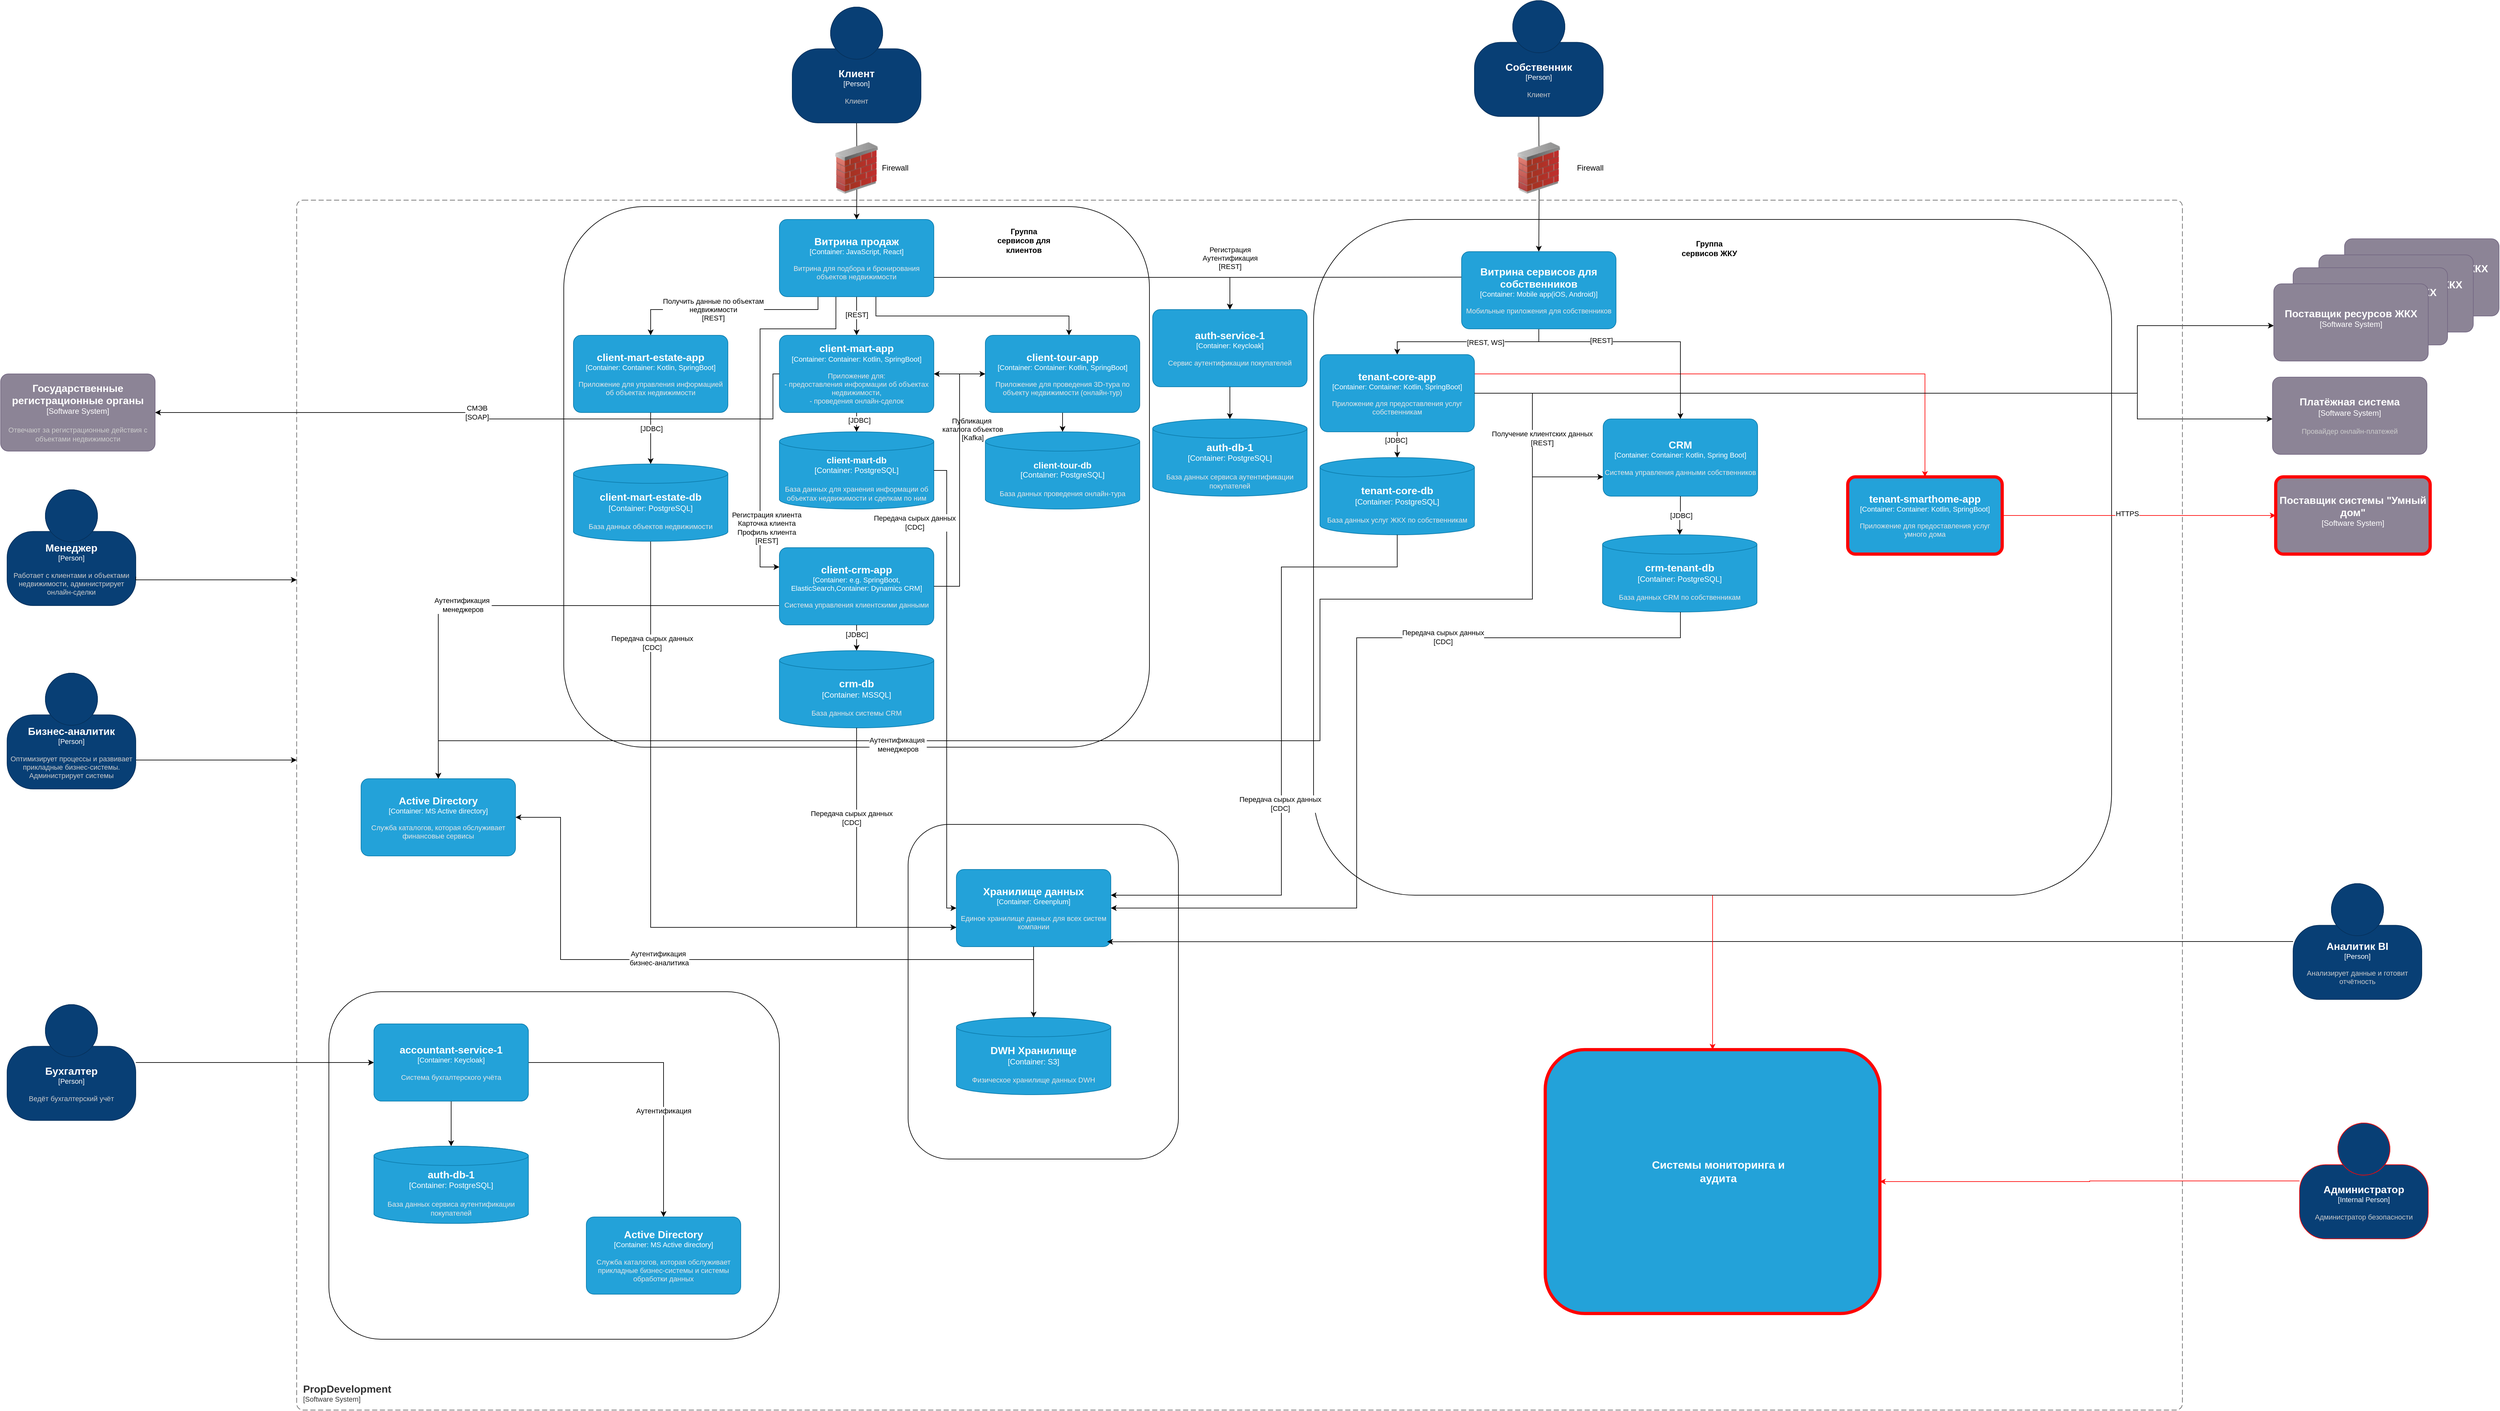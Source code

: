 <mxfile version="24.6.4" type="device">
  <diagram name="Страница — 1" id="AA9cZ-glA_Fp__WyKTjR">
    <mxGraphModel dx="6622" dy="3172" grid="1" gridSize="10" guides="1" tooltips="1" connect="1" arrows="1" fold="1" page="1" pageScale="1" pageWidth="827" pageHeight="1169" math="0" shadow="0">
      <root>
        <mxCell id="0" />
        <mxCell id="1" parent="0" />
        <mxCell id="nFB4tpNnGNIT1_HhN5Ei-107" value="" style="rounded=1;whiteSpace=wrap;html=1;" parent="1" vertex="1">
          <mxGeometry x="-370" y="1570" width="700" height="540" as="geometry" />
        </mxCell>
        <object placeholders="1" c4Name="Поставщик ресурсов ЖКХ" c4Type="Software System" c4Description="" label="&lt;font style=&quot;font-size: 16px&quot;&gt;&lt;b&gt;%c4Name%&lt;/b&gt;&lt;/font&gt;&lt;div&gt;[%c4Type%]&lt;/div&gt;&lt;br&gt;&lt;div&gt;&lt;font style=&quot;font-size: 11px&quot;&gt;&lt;font color=&quot;#cccccc&quot;&gt;%c4Description%&lt;/font&gt;&lt;/div&gt;" id="nFB4tpNnGNIT1_HhN5Ei-108">
          <mxCell style="rounded=1;whiteSpace=wrap;html=1;labelBackgroundColor=none;fillColor=#8C8496;fontColor=#ffffff;align=center;arcSize=10;strokeColor=#736782;metaEdit=1;resizable=0;points=[[0.25,0,0],[0.5,0,0],[0.75,0,0],[1,0.25,0],[1,0.5,0],[1,0.75,0],[0.75,1,0],[0.5,1,0],[0.25,1,0],[0,0.75,0],[0,0.5,0],[0,0.25,0]];" parent="1" vertex="1">
            <mxGeometry x="2762" y="400" width="240" height="120" as="geometry" />
          </mxCell>
        </object>
        <object placeholders="1" c4Name="Поставщик ресурсов ЖКХ" c4Type="Software System" c4Description="" label="&lt;font style=&quot;font-size: 16px&quot;&gt;&lt;b&gt;%c4Name%&lt;/b&gt;&lt;/font&gt;&lt;div&gt;[%c4Type%]&lt;/div&gt;&lt;br&gt;&lt;div&gt;&lt;font style=&quot;font-size: 11px&quot;&gt;&lt;font color=&quot;#cccccc&quot;&gt;%c4Description%&lt;/font&gt;&lt;/div&gt;" id="nFB4tpNnGNIT1_HhN5Ei-109">
          <mxCell style="rounded=1;whiteSpace=wrap;html=1;labelBackgroundColor=none;fillColor=#8C8496;fontColor=#ffffff;align=center;arcSize=10;strokeColor=#736782;metaEdit=1;resizable=0;points=[[0.25,0,0],[0.5,0,0],[0.75,0,0],[1,0.25,0],[1,0.5,0],[1,0.75,0],[0.75,1,0],[0.5,1,0],[0.25,1,0],[0,0.75,0],[0,0.5,0],[0,0.25,0]];" parent="1" vertex="1">
            <mxGeometry x="2722" y="425" width="240" height="120" as="geometry" />
          </mxCell>
        </object>
        <mxCell id="nFB4tpNnGNIT1_HhN5Ei-110" value="" style="rounded=1;whiteSpace=wrap;html=1;" parent="1" vertex="1">
          <mxGeometry x="530" y="1310" width="420" height="520" as="geometry" />
        </mxCell>
        <mxCell id="nFB4tpNnGNIT1_HhN5Ei-111" value="" style="rounded=1;whiteSpace=wrap;html=1;" parent="1" vertex="1">
          <mxGeometry x="-5" y="350" width="910" height="840" as="geometry" />
        </mxCell>
        <mxCell id="nFB4tpNnGNIT1_HhN5Ei-112" value="" style="rounded=1;whiteSpace=wrap;html=1;" parent="1" vertex="1">
          <mxGeometry x="1160" y="370" width="1240" height="1050" as="geometry" />
        </mxCell>
        <mxCell id="nFB4tpNnGNIT1_HhN5Ei-113" style="edgeStyle=orthogonalEdgeStyle;rounded=0;orthogonalLoop=1;jettySize=auto;html=1;exitX=0.5;exitY=1;exitDx=0;exitDy=0;exitPerimeter=0;" parent="1" source="nFB4tpNnGNIT1_HhN5Ei-166" target="nFB4tpNnGNIT1_HhN5Ei-147" edge="1">
          <mxGeometry relative="1" as="geometry" />
        </mxCell>
        <mxCell id="nFB4tpNnGNIT1_HhN5Ei-114" value="[REST]" style="edgeLabel;html=1;align=center;verticalAlign=middle;resizable=0;points=[];" parent="nFB4tpNnGNIT1_HhN5Ei-113" connectable="0" vertex="1">
          <mxGeometry x="-0.087" relative="1" as="geometry">
            <mxPoint as="offset" />
          </mxGeometry>
        </mxCell>
        <object placeholders="1" c4Name="crm-db" c4Type="Container" c4Technology="MSSQL" c4Description="База данных системы CRM" label="&lt;font style=&quot;font-size: 16px&quot;&gt;&lt;b&gt;%c4Name%&lt;/b&gt;&lt;/font&gt;&lt;div&gt;[%c4Type%:&amp;nbsp;%c4Technology%]&lt;/div&gt;&lt;br&gt;&lt;div&gt;&lt;font style=&quot;font-size: 11px&quot;&gt;&lt;font color=&quot;#E6E6E6&quot;&gt;%c4Description%&lt;/font&gt;&lt;/div&gt;" id="nFB4tpNnGNIT1_HhN5Ei-115">
          <mxCell style="shape=cylinder3;size=15;whiteSpace=wrap;html=1;boundedLbl=1;rounded=0;labelBackgroundColor=none;fillColor=#23A2D9;fontSize=12;fontColor=#ffffff;align=center;strokeColor=#0E7DAD;metaEdit=1;points=[[0.5,0,0],[1,0.25,0],[1,0.5,0],[1,0.75,0],[0.5,1,0],[0,0.75,0],[0,0.5,0],[0,0.25,0]];resizable=0;" parent="1" vertex="1">
            <mxGeometry x="330" y="1040" width="240" height="120" as="geometry" />
          </mxCell>
        </object>
        <mxCell id="nFB4tpNnGNIT1_HhN5Ei-116" style="edgeStyle=orthogonalEdgeStyle;rounded=0;orthogonalLoop=1;jettySize=auto;html=1;exitX=0;exitY=0.75;exitDx=0;exitDy=0;exitPerimeter=0;entryX=0.5;entryY=0;entryDx=0;entryDy=0;entryPerimeter=0;" parent="1" source="nFB4tpNnGNIT1_HhN5Ei-118" target="nFB4tpNnGNIT1_HhN5Ei-168" edge="1">
          <mxGeometry relative="1" as="geometry">
            <Array as="points">
              <mxPoint x="-200" y="970" />
            </Array>
          </mxGeometry>
        </mxCell>
        <mxCell id="nFB4tpNnGNIT1_HhN5Ei-117" value="Аутентификация&amp;nbsp;&lt;div&gt;менеджеров&lt;/div&gt;" style="edgeLabel;html=1;align=center;verticalAlign=middle;resizable=0;points=[];" parent="nFB4tpNnGNIT1_HhN5Ei-116" connectable="0" vertex="1">
          <mxGeometry x="0.233" y="-1" relative="1" as="geometry">
            <mxPoint as="offset" />
          </mxGeometry>
        </mxCell>
        <object placeholders="1" c4Name="client-crm-app" c4Type="Container" c4Technology="e.g. SpringBoot, ElasticSearch,Container: Dynamics CRM" c4Description="Система управления клиентскими данными" label="&lt;font style=&quot;font-size: 16px&quot;&gt;&lt;b&gt;%c4Name%&lt;/b&gt;&lt;/font&gt;&lt;div&gt;[%c4Type%: %c4Technology%]&lt;/div&gt;&lt;br&gt;&lt;div&gt;&lt;font style=&quot;font-size: 11px&quot;&gt;&lt;font color=&quot;#E6E6E6&quot;&gt;%c4Description%&lt;/font&gt;&lt;/div&gt;" id="nFB4tpNnGNIT1_HhN5Ei-118">
          <mxCell style="rounded=1;whiteSpace=wrap;html=1;fontSize=11;labelBackgroundColor=none;fillColor=#23A2D9;fontColor=#ffffff;align=center;arcSize=10;strokeColor=#0E7DAD;metaEdit=1;resizable=0;points=[[0.25,0,0],[0.5,0,0],[0.75,0,0],[1,0.25,0],[1,0.5,0],[1,0.75,0],[0.75,1,0],[0.5,1,0],[0.25,1,0],[0,0.75,0],[0,0.5,0],[0,0.25,0]];" parent="1" vertex="1">
            <mxGeometry x="330" y="880" width="240" height="120" as="geometry" />
          </mxCell>
        </object>
        <mxCell id="nFB4tpNnGNIT1_HhN5Ei-119" style="edgeStyle=orthogonalEdgeStyle;rounded=0;orthogonalLoop=1;jettySize=auto;html=1;exitX=0;exitY=0.75;exitDx=0;exitDy=0;exitPerimeter=0;" parent="1" source="nFB4tpNnGNIT1_HhN5Ei-121" target="nFB4tpNnGNIT1_HhN5Ei-168" edge="1">
          <mxGeometry relative="1" as="geometry">
            <Array as="points">
              <mxPoint x="1500" y="770" />
              <mxPoint x="1500" y="960" />
              <mxPoint x="1170" y="960" />
              <mxPoint x="1170" y="1180" />
              <mxPoint x="-200" y="1180" />
            </Array>
          </mxGeometry>
        </mxCell>
        <mxCell id="nFB4tpNnGNIT1_HhN5Ei-120" value="Аутентификация&amp;nbsp;&lt;div&gt;менеджеров&lt;/div&gt;" style="edgeLabel;html=1;align=center;verticalAlign=middle;resizable=0;points=[];" parent="nFB4tpNnGNIT1_HhN5Ei-119" connectable="0" vertex="1">
          <mxGeometry x="0.322" y="6" relative="1" as="geometry">
            <mxPoint as="offset" />
          </mxGeometry>
        </mxCell>
        <object placeholders="1" c4Name="CRM" c4Type="Container" c4Technology="Container: Kotlin, Spring Boot" c4Description="Система управления данными собственников" label="&lt;font style=&quot;font-size: 16px&quot;&gt;&lt;b&gt;%c4Name%&lt;/b&gt;&lt;/font&gt;&lt;div&gt;[%c4Type%: %c4Technology%]&lt;/div&gt;&lt;br&gt;&lt;div&gt;&lt;font style=&quot;font-size: 11px&quot;&gt;&lt;font color=&quot;#E6E6E6&quot;&gt;%c4Description%&lt;/font&gt;&lt;/div&gt;" id="nFB4tpNnGNIT1_HhN5Ei-121">
          <mxCell style="rounded=1;whiteSpace=wrap;html=1;fontSize=11;labelBackgroundColor=none;fillColor=#23A2D9;fontColor=#ffffff;align=center;arcSize=10;strokeColor=#0E7DAD;metaEdit=1;resizable=0;points=[[0.25,0,0],[0.5,0,0],[0.75,0,0],[1,0.25,0],[1,0.5,0],[1,0.75,0],[0.75,1,0],[0.5,1,0],[0.25,1,0],[0,0.75,0],[0,0.5,0],[0,0.25,0]];" parent="1" vertex="1">
            <mxGeometry x="1610" y="680" width="240" height="120" as="geometry" />
          </mxCell>
        </object>
        <object placeholders="1" c4Name="crm-tenant-db" c4Type="Container" c4Technology="PostgreSQL" c4Description="База данных CRM по собственникам" label="&lt;font style=&quot;font-size: 16px&quot;&gt;&lt;b&gt;%c4Name%&lt;/b&gt;&lt;/font&gt;&lt;div&gt;[%c4Type%:&amp;nbsp;%c4Technology%]&lt;/div&gt;&lt;br&gt;&lt;div&gt;&lt;font style=&quot;font-size: 11px&quot;&gt;&lt;font color=&quot;#E6E6E6&quot;&gt;%c4Description%&lt;/font&gt;&lt;/div&gt;" id="nFB4tpNnGNIT1_HhN5Ei-122">
          <mxCell style="shape=cylinder3;size=15;whiteSpace=wrap;html=1;boundedLbl=1;rounded=0;labelBackgroundColor=none;fillColor=#23A2D9;fontSize=12;fontColor=#ffffff;align=center;strokeColor=#0E7DAD;metaEdit=1;points=[[0.5,0,0],[1,0.25,0],[1,0.5,0],[1,0.75,0],[0.5,1,0],[0,0.75,0],[0,0.5,0],[0,0.25,0]];resizable=0;" parent="1" vertex="1">
            <mxGeometry x="1609" y="860" width="240" height="120" as="geometry" />
          </mxCell>
        </object>
        <mxCell id="nFB4tpNnGNIT1_HhN5Ei-123" style="edgeStyle=orthogonalEdgeStyle;rounded=0;orthogonalLoop=1;jettySize=auto;html=1;entryX=0.5;entryY=0;entryDx=0;entryDy=0;entryPerimeter=0;" parent="1" source="nFB4tpNnGNIT1_HhN5Ei-118" target="nFB4tpNnGNIT1_HhN5Ei-115" edge="1">
          <mxGeometry relative="1" as="geometry" />
        </mxCell>
        <mxCell id="nFB4tpNnGNIT1_HhN5Ei-124" value="[JDBC]" style="edgeLabel;html=1;align=center;verticalAlign=middle;resizable=0;points=[];" parent="nFB4tpNnGNIT1_HhN5Ei-123" connectable="0" vertex="1">
          <mxGeometry x="-0.271" relative="1" as="geometry">
            <mxPoint as="offset" />
          </mxGeometry>
        </mxCell>
        <mxCell id="nFB4tpNnGNIT1_HhN5Ei-125" style="edgeStyle=orthogonalEdgeStyle;rounded=0;orthogonalLoop=1;jettySize=auto;html=1;entryX=0.5;entryY=0;entryDx=0;entryDy=0;entryPerimeter=0;" parent="1" source="nFB4tpNnGNIT1_HhN5Ei-121" target="nFB4tpNnGNIT1_HhN5Ei-122" edge="1">
          <mxGeometry relative="1" as="geometry" />
        </mxCell>
        <mxCell id="nFB4tpNnGNIT1_HhN5Ei-126" value="&lt;div&gt;[JDBC]&lt;/div&gt;" style="edgeLabel;html=1;align=center;verticalAlign=middle;resizable=0;points=[];" parent="nFB4tpNnGNIT1_HhN5Ei-125" connectable="0" vertex="1">
          <mxGeometry x="-0.033" y="1" relative="1" as="geometry">
            <mxPoint as="offset" />
          </mxGeometry>
        </mxCell>
        <mxCell id="nFB4tpNnGNIT1_HhN5Ei-127" style="edgeStyle=orthogonalEdgeStyle;rounded=0;orthogonalLoop=1;jettySize=auto;html=1;entryX=0;entryY=0.25;entryDx=0;entryDy=0;entryPerimeter=0;exitX=0.366;exitY=0.981;exitDx=0;exitDy=0;exitPerimeter=0;" parent="1" source="nFB4tpNnGNIT1_HhN5Ei-166" target="nFB4tpNnGNIT1_HhN5Ei-118" edge="1">
          <mxGeometry relative="1" as="geometry">
            <Array as="points">
              <mxPoint x="418" y="540" />
              <mxPoint x="300" y="540" />
              <mxPoint x="300" y="910" />
            </Array>
            <mxPoint x="300" y="650" as="sourcePoint" />
            <mxPoint x="300" y="950" as="targetPoint" />
          </mxGeometry>
        </mxCell>
        <mxCell id="nFB4tpNnGNIT1_HhN5Ei-128" value="&lt;div&gt;Регистрация клиента&lt;/div&gt;Карточка клиента&lt;div&gt;Профиль клиента&lt;/div&gt;&lt;div&gt;[REST]&lt;/div&gt;" style="edgeLabel;html=1;align=center;verticalAlign=middle;resizable=0;points=[];" parent="nFB4tpNnGNIT1_HhN5Ei-127" connectable="0" vertex="1">
          <mxGeometry x="0.583" y="1" relative="1" as="geometry">
            <mxPoint x="9" y="28" as="offset" />
          </mxGeometry>
        </mxCell>
        <mxCell id="nFB4tpNnGNIT1_HhN5Ei-129" style="edgeStyle=orthogonalEdgeStyle;rounded=0;orthogonalLoop=1;jettySize=auto;html=1;exitX=0.5;exitY=1;exitDx=0;exitDy=0;exitPerimeter=0;" parent="1" source="nFB4tpNnGNIT1_HhN5Ei-181" target="nFB4tpNnGNIT1_HhN5Ei-132" edge="1">
          <mxGeometry relative="1" as="geometry">
            <mxPoint x="1139.92" y="490.0" as="sourcePoint" />
          </mxGeometry>
        </mxCell>
        <mxCell id="nFB4tpNnGNIT1_HhN5Ei-130" value="[REST, WS]" style="edgeLabel;html=1;align=center;verticalAlign=middle;resizable=0;points=[];" parent="nFB4tpNnGNIT1_HhN5Ei-129" connectable="0" vertex="1">
          <mxGeometry x="-0.209" y="1" relative="1" as="geometry">
            <mxPoint as="offset" />
          </mxGeometry>
        </mxCell>
        <mxCell id="nFB4tpNnGNIT1_HhN5Ei-131" style="edgeStyle=orthogonalEdgeStyle;rounded=0;orthogonalLoop=1;jettySize=auto;html=1;" parent="1" source="nFB4tpNnGNIT1_HhN5Ei-132" target="nFB4tpNnGNIT1_HhN5Ei-203" edge="1">
          <mxGeometry relative="1" as="geometry">
            <Array as="points">
              <mxPoint x="2440" y="640" />
              <mxPoint x="2440" y="535" />
            </Array>
          </mxGeometry>
        </mxCell>
        <mxCell id="J1A9APdy_iHI0V-dSaj0-6" style="edgeStyle=orthogonalEdgeStyle;rounded=0;orthogonalLoop=1;jettySize=auto;html=1;strokeColor=#FF0404;" edge="1" parent="1" source="nFB4tpNnGNIT1_HhN5Ei-132" target="J1A9APdy_iHI0V-dSaj0-2">
          <mxGeometry relative="1" as="geometry">
            <Array as="points">
              <mxPoint x="2110" y="610" />
            </Array>
          </mxGeometry>
        </mxCell>
        <object placeholders="1" c4Name="tenant-core-app" c4Type="Container" c4Technology="Container: Kotlin, SpringBoot" c4Description="Приложение для предоставления услуг собственникам" label="&lt;font style=&quot;font-size: 16px&quot;&gt;&lt;b&gt;%c4Name%&lt;/b&gt;&lt;/font&gt;&lt;div&gt;[%c4Type%: %c4Technology%]&lt;/div&gt;&lt;br&gt;&lt;div&gt;&lt;font style=&quot;font-size: 11px&quot;&gt;&lt;font color=&quot;#E6E6E6&quot;&gt;%c4Description%&lt;/font&gt;&lt;/div&gt;" id="nFB4tpNnGNIT1_HhN5Ei-132">
          <mxCell style="rounded=1;whiteSpace=wrap;html=1;fontSize=11;labelBackgroundColor=none;fillColor=#23A2D9;fontColor=#ffffff;align=center;arcSize=10;strokeColor=#0E7DAD;metaEdit=1;resizable=0;points=[[0.25,0,0],[0.5,0,0],[0.75,0,0],[1,0.25,0],[1,0.5,0],[1,0.75,0],[0.75,1,0],[0.5,1,0],[0.25,1,0],[0,0.75,0],[0,0.5,0],[0,0.25,0]];" parent="1" vertex="1">
            <mxGeometry x="1170" y="580" width="240" height="120" as="geometry" />
          </mxCell>
        </object>
        <object placeholders="1" c4Name="Поставщик ресурсов ЖКХ" c4Type="Software System" c4Description="." label="&lt;font style=&quot;font-size: 16px&quot;&gt;&lt;b&gt;%c4Name%&lt;/b&gt;&lt;/font&gt;&lt;div&gt;[%c4Type%]&lt;/div&gt;&lt;br&gt;&lt;div&gt;&lt;font style=&quot;font-size: 11px&quot;&gt;&lt;font color=&quot;#cccccc&quot;&gt;%c4Description%&lt;/font&gt;&lt;/div&gt;" id="nFB4tpNnGNIT1_HhN5Ei-133">
          <mxCell style="rounded=1;whiteSpace=wrap;html=1;labelBackgroundColor=none;fillColor=#8C8496;fontColor=#ffffff;align=center;arcSize=10;strokeColor=#736782;metaEdit=1;resizable=0;points=[[0.25,0,0],[0.5,0,0],[0.75,0,0],[1,0.25,0],[1,0.5,0],[1,0.75,0],[0.75,1,0],[0.5,1,0],[0.25,1,0],[0,0.75,0],[0,0.5,0],[0,0.25,0]];" parent="1" vertex="1">
            <mxGeometry x="2682" y="445" width="240" height="120" as="geometry" />
          </mxCell>
        </object>
        <object placeholders="1" c4Name="Платёжная система" c4Type="Software System" c4Description="Провайдер онлайн-платежей" label="&lt;font style=&quot;font-size: 16px&quot;&gt;&lt;b&gt;%c4Name%&lt;/b&gt;&lt;/font&gt;&lt;div&gt;[%c4Type%]&lt;/div&gt;&lt;br&gt;&lt;div&gt;&lt;font style=&quot;font-size: 11px&quot;&gt;&lt;font color=&quot;#cccccc&quot;&gt;%c4Description%&lt;/font&gt;&lt;/div&gt;" id="nFB4tpNnGNIT1_HhN5Ei-134">
          <mxCell style="rounded=1;whiteSpace=wrap;html=1;labelBackgroundColor=none;fillColor=#8C8496;fontColor=#ffffff;align=center;arcSize=10;strokeColor=#736782;metaEdit=1;resizable=0;points=[[0.25,0,0],[0.5,0,0],[0.75,0,0],[1,0.25,0],[1,0.5,0],[1,0.75,0],[0.75,1,0],[0.5,1,0],[0.25,1,0],[0,0.75,0],[0,0.5,0],[0,0.25,0]];" parent="1" vertex="1">
            <mxGeometry x="2650" y="615" width="240" height="120" as="geometry" />
          </mxCell>
        </object>
        <mxCell id="nFB4tpNnGNIT1_HhN5Ei-135" style="edgeStyle=orthogonalEdgeStyle;rounded=0;orthogonalLoop=1;jettySize=auto;html=1;exitX=1;exitY=0.5;exitDx=0;exitDy=0;exitPerimeter=0;" parent="1" source="nFB4tpNnGNIT1_HhN5Ei-132" edge="1">
          <mxGeometry relative="1" as="geometry">
            <Array as="points">
              <mxPoint x="2440" y="640" />
              <mxPoint x="2440" y="680" />
              <mxPoint x="2650" y="680" />
            </Array>
            <mxPoint x="1080" y="625.0" as="sourcePoint" />
            <mxPoint x="2650" y="680" as="targetPoint" />
          </mxGeometry>
        </mxCell>
        <mxCell id="nFB4tpNnGNIT1_HhN5Ei-136" style="edgeStyle=orthogonalEdgeStyle;rounded=0;orthogonalLoop=1;jettySize=auto;html=1;exitX=1;exitY=0.5;exitDx=0;exitDy=0;exitPerimeter=0;" parent="1" source="nFB4tpNnGNIT1_HhN5Ei-132" edge="1">
          <mxGeometry relative="1" as="geometry">
            <Array as="points">
              <mxPoint x="1500" y="640" />
              <mxPoint x="1500" y="770" />
            </Array>
            <mxPoint x="1610" y="770" as="targetPoint" />
          </mxGeometry>
        </mxCell>
        <mxCell id="nFB4tpNnGNIT1_HhN5Ei-137" value="Получение клиентских данных&lt;div&gt;[REST]&lt;/div&gt;" style="edgeLabel;html=1;align=center;verticalAlign=middle;resizable=0;points=[];" parent="nFB4tpNnGNIT1_HhN5Ei-136" connectable="0" vertex="1">
          <mxGeometry x="-0.322" y="2" relative="1" as="geometry">
            <mxPoint x="13" y="48" as="offset" />
          </mxGeometry>
        </mxCell>
        <object placeholders="1" c4Name="tenant-core-db" c4Type="Container" c4Technology="PostgreSQL" c4Description="База данных услуг ЖКХ по собственникам" label="&lt;font style=&quot;font-size: 16px&quot;&gt;&lt;b&gt;%c4Name%&lt;/b&gt;&lt;/font&gt;&lt;div&gt;[%c4Type%:&amp;nbsp;%c4Technology%]&lt;/div&gt;&lt;br&gt;&lt;div&gt;&lt;font style=&quot;font-size: 11px&quot;&gt;&lt;font color=&quot;#E6E6E6&quot;&gt;%c4Description%&lt;/font&gt;&lt;/div&gt;" id="nFB4tpNnGNIT1_HhN5Ei-138">
          <mxCell style="shape=cylinder3;size=15;whiteSpace=wrap;html=1;boundedLbl=1;rounded=0;labelBackgroundColor=none;fillColor=#23A2D9;fontSize=12;fontColor=#ffffff;align=center;strokeColor=#0E7DAD;metaEdit=1;points=[[0.5,0,0],[1,0.25,0],[1,0.5,0],[1,0.75,0],[0.5,1,0],[0,0.75,0],[0,0.5,0],[0,0.25,0]];resizable=0;" parent="1" vertex="1">
            <mxGeometry x="1170" y="740" width="240" height="120" as="geometry" />
          </mxCell>
        </object>
        <mxCell id="nFB4tpNnGNIT1_HhN5Ei-139" style="edgeStyle=orthogonalEdgeStyle;rounded=0;orthogonalLoop=1;jettySize=auto;html=1;entryX=0.5;entryY=0;entryDx=0;entryDy=0;entryPerimeter=0;" parent="1" source="nFB4tpNnGNIT1_HhN5Ei-132" target="nFB4tpNnGNIT1_HhN5Ei-138" edge="1">
          <mxGeometry relative="1" as="geometry" />
        </mxCell>
        <mxCell id="nFB4tpNnGNIT1_HhN5Ei-140" value="[JDBC]" style="edgeLabel;html=1;align=center;verticalAlign=middle;resizable=0;points=[];" parent="nFB4tpNnGNIT1_HhN5Ei-139" connectable="0" vertex="1">
          <mxGeometry x="-0.356" y="-2" relative="1" as="geometry">
            <mxPoint as="offset" />
          </mxGeometry>
        </mxCell>
        <object placeholders="1" c4Name="Хранилище данных" c4Type="Container" c4Technology="Greenplum" c4Description="Единое хранилище данных для всех систем компании" label="&lt;font style=&quot;font-size: 16px&quot;&gt;&lt;b&gt;%c4Name%&lt;/b&gt;&lt;/font&gt;&lt;div&gt;[%c4Type%: %c4Technology%]&lt;/div&gt;&lt;br&gt;&lt;div&gt;&lt;font style=&quot;font-size: 11px&quot;&gt;&lt;font color=&quot;#E6E6E6&quot;&gt;%c4Description%&lt;/font&gt;&lt;/div&gt;" id="nFB4tpNnGNIT1_HhN5Ei-141">
          <mxCell style="rounded=1;whiteSpace=wrap;html=1;fontSize=11;labelBackgroundColor=none;fillColor=#23A2D9;fontColor=#ffffff;align=center;arcSize=10;strokeColor=#0E7DAD;metaEdit=1;resizable=0;points=[[0.25,0,0],[0.5,0,0],[0.75,0,0],[1,0.25,0],[1,0.5,0],[1,0.75,0],[0.75,1,0],[0.5,1,0],[0.25,1,0],[0,0.75,0],[0,0.5,0],[0,0.25,0]];" parent="1" vertex="1">
            <mxGeometry x="605" y="1380" width="240" height="120" as="geometry" />
          </mxCell>
        </object>
        <object placeholders="1" c4Name="DWH Хранилище" c4Type="Container" c4Technology="S3" c4Description="Физическое хранилище данных DWH" label="&lt;font style=&quot;font-size: 16px&quot;&gt;&lt;b&gt;%c4Name%&lt;/b&gt;&lt;/font&gt;&lt;div&gt;[%c4Type%:&amp;nbsp;%c4Technology%]&lt;/div&gt;&lt;br&gt;&lt;div&gt;&lt;font style=&quot;font-size: 11px&quot;&gt;&lt;font color=&quot;#E6E6E6&quot;&gt;%c4Description%&lt;/font&gt;&lt;/div&gt;" id="nFB4tpNnGNIT1_HhN5Ei-142">
          <mxCell style="shape=cylinder3;size=15;whiteSpace=wrap;html=1;boundedLbl=1;rounded=0;labelBackgroundColor=none;fillColor=#23A2D9;fontSize=12;fontColor=#ffffff;align=center;strokeColor=#0E7DAD;metaEdit=1;points=[[0.5,0,0],[1,0.25,0],[1,0.5,0],[1,0.75,0],[0.5,1,0],[0,0.75,0],[0,0.5,0],[0,0.25,0]];resizable=0;" parent="1" vertex="1">
            <mxGeometry x="605" y="1610" width="240" height="120" as="geometry" />
          </mxCell>
        </object>
        <mxCell id="nFB4tpNnGNIT1_HhN5Ei-143" style="edgeStyle=orthogonalEdgeStyle;rounded=0;orthogonalLoop=1;jettySize=auto;html=1;exitX=0.25;exitY=1;exitDx=0;exitDy=0;exitPerimeter=0;entryX=0.5;entryY=0;entryDx=0;entryDy=0;entryPerimeter=0;" parent="1" source="nFB4tpNnGNIT1_HhN5Ei-166" target="nFB4tpNnGNIT1_HhN5Ei-149" edge="1">
          <mxGeometry relative="1" as="geometry">
            <Array as="points">
              <mxPoint x="390" y="510" />
              <mxPoint x="130" y="510" />
            </Array>
          </mxGeometry>
        </mxCell>
        <mxCell id="nFB4tpNnGNIT1_HhN5Ei-144" value="Получить данные по объектам&lt;div&gt;недвижимости&lt;/div&gt;&lt;div&gt;[REST]&lt;/div&gt;" style="edgeLabel;html=1;align=center;verticalAlign=middle;resizable=0;points=[];" parent="nFB4tpNnGNIT1_HhN5Ei-143" connectable="0" vertex="1">
          <mxGeometry x="-0.293" y="2" relative="1" as="geometry">
            <mxPoint x="-70" y="-2" as="offset" />
          </mxGeometry>
        </mxCell>
        <mxCell id="nFB4tpNnGNIT1_HhN5Ei-145" style="edgeStyle=orthogonalEdgeStyle;rounded=0;orthogonalLoop=1;jettySize=auto;html=1;" parent="1" source="nFB4tpNnGNIT1_HhN5Ei-147" target="nFB4tpNnGNIT1_HhN5Ei-148" edge="1">
          <mxGeometry relative="1" as="geometry" />
        </mxCell>
        <mxCell id="nFB4tpNnGNIT1_HhN5Ei-146" value="[JDBC]" style="edgeLabel;html=1;align=center;verticalAlign=middle;resizable=0;points=[];" parent="nFB4tpNnGNIT1_HhN5Ei-145" connectable="0" vertex="1">
          <mxGeometry x="0.263" y="4" relative="1" as="geometry">
            <mxPoint as="offset" />
          </mxGeometry>
        </mxCell>
        <object placeholders="1" c4Name="client-mart-app" c4Type="Container" c4Technology="Container: Kotlin, SpringBoot" c4Description="Приложение для:&#xa;- предоставления информации об объектах недвижимости,&#xa;- проведения онлайн-сделок" label="&lt;font style=&quot;font-size: 16px&quot;&gt;&lt;b&gt;%c4Name%&lt;/b&gt;&lt;/font&gt;&lt;div&gt;[%c4Type%: %c4Technology%]&lt;/div&gt;&lt;br&gt;&lt;div&gt;&lt;font style=&quot;font-size: 11px&quot;&gt;&lt;font color=&quot;#E6E6E6&quot;&gt;%c4Description%&lt;/font&gt;&lt;/div&gt;" id="nFB4tpNnGNIT1_HhN5Ei-147">
          <mxCell style="rounded=1;whiteSpace=wrap;html=1;fontSize=11;labelBackgroundColor=none;fillColor=#23A2D9;fontColor=#ffffff;align=center;arcSize=10;strokeColor=#0E7DAD;metaEdit=1;resizable=0;points=[[0.25,0,0],[0.5,0,0],[0.75,0,0],[1,0.25,0],[1,0.5,0],[1,0.75,0],[0.75,1,0],[0.5,1,0],[0.25,1,0],[0,0.75,0],[0,0.5,0],[0,0.25,0]];" parent="1" vertex="1">
            <mxGeometry x="330" y="550" width="240" height="120" as="geometry" />
          </mxCell>
        </object>
        <object placeholders="1" c4Name="client-mart-db" c4Type="Container" c4Technology="PostgreSQL" c4Description="База данных для хранения информации об объектах недвижимости и сделкам по ним" label="&lt;font style=&quot;font-size: 14px&quot;&gt;&lt;b&gt;%c4Name%&lt;/b&gt;&lt;/font&gt;&lt;div&gt;[%c4Type%:&amp;nbsp;%c4Technology%]&lt;/div&gt;&lt;br&gt;&lt;div&gt;&lt;font style=&quot;font-size: 11px&quot;&gt;&lt;font color=&quot;#E6E6E6&quot;&gt;%c4Description%&lt;/font&gt;&lt;/div&gt;" id="nFB4tpNnGNIT1_HhN5Ei-148">
          <mxCell style="shape=cylinder3;size=15;whiteSpace=wrap;html=1;boundedLbl=1;rounded=0;labelBackgroundColor=none;fillColor=#23A2D9;fontSize=12;fontColor=#ffffff;align=center;strokeColor=#0E7DAD;metaEdit=1;points=[[0.5,0,0],[1,0.25,0],[1,0.5,0],[1,0.75,0],[0.5,1,0],[0,0.75,0],[0,0.5,0],[0,0.25,0]];resizable=0;" parent="1" vertex="1">
            <mxGeometry x="330" y="700" width="240" height="120" as="geometry" />
          </mxCell>
        </object>
        <object placeholders="1" c4Name="client-mart-estate-app" c4Type="Container" c4Technology="Container: Kotlin, SpringBoot" c4Description="Приложение для управления информацией об объектах недвижимости" label="&lt;font style=&quot;font-size: 16px&quot;&gt;&lt;b&gt;%c4Name%&lt;/b&gt;&lt;/font&gt;&lt;div&gt;[%c4Type%: %c4Technology%]&lt;/div&gt;&lt;br&gt;&lt;div&gt;&lt;font style=&quot;font-size: 11px&quot;&gt;&lt;font color=&quot;#E6E6E6&quot;&gt;%c4Description%&lt;/font&gt;&lt;/div&gt;" id="nFB4tpNnGNIT1_HhN5Ei-149">
          <mxCell style="rounded=1;whiteSpace=wrap;html=1;fontSize=11;labelBackgroundColor=none;fillColor=#23A2D9;fontColor=#ffffff;align=center;arcSize=10;strokeColor=#0E7DAD;metaEdit=1;resizable=0;points=[[0.25,0,0],[0.5,0,0],[0.75,0,0],[1,0.25,0],[1,0.5,0],[1,0.75,0],[0.75,1,0],[0.5,1,0],[0.25,1,0],[0,0.75,0],[0,0.5,0],[0,0.25,0]];" parent="1" vertex="1">
            <mxGeometry x="10" y="550" width="240" height="120" as="geometry" />
          </mxCell>
        </object>
        <mxCell id="nFB4tpNnGNIT1_HhN5Ei-150" style="edgeStyle=orthogonalEdgeStyle;rounded=0;orthogonalLoop=1;jettySize=auto;html=1;entryX=0;entryY=0.75;entryDx=0;entryDy=0;entryPerimeter=0;exitX=0.5;exitY=1;exitDx=0;exitDy=0;exitPerimeter=0;" parent="1" source="nFB4tpNnGNIT1_HhN5Ei-152" target="nFB4tpNnGNIT1_HhN5Ei-141" edge="1">
          <mxGeometry relative="1" as="geometry">
            <Array as="points">
              <mxPoint x="130" y="1470" />
            </Array>
          </mxGeometry>
        </mxCell>
        <mxCell id="nFB4tpNnGNIT1_HhN5Ei-151" value="&lt;div&gt;Передача сырых данных&lt;/div&gt;[CDC]" style="edgeLabel;html=1;align=center;verticalAlign=middle;resizable=0;points=[];" parent="nFB4tpNnGNIT1_HhN5Ei-150" connectable="0" vertex="1">
          <mxGeometry x="-0.616" y="2" relative="1" as="geometry">
            <mxPoint y="-49" as="offset" />
          </mxGeometry>
        </mxCell>
        <object placeholders="1" c4Name="client-mart-estate-db" c4Type="Container" c4Technology="PostgreSQL" c4Description="База данных объектов недвижимости" label="&lt;font style=&quot;font-size: 16px&quot;&gt;&lt;b&gt;%c4Name%&lt;/b&gt;&lt;/font&gt;&lt;div&gt;[%c4Type%:&amp;nbsp;%c4Technology%]&lt;/div&gt;&lt;br&gt;&lt;div&gt;&lt;font style=&quot;font-size: 11px&quot;&gt;&lt;font color=&quot;#E6E6E6&quot;&gt;%c4Description%&lt;/font&gt;&lt;/div&gt;" id="nFB4tpNnGNIT1_HhN5Ei-152">
          <mxCell style="shape=cylinder3;size=15;whiteSpace=wrap;html=1;boundedLbl=1;rounded=0;labelBackgroundColor=none;fillColor=#23A2D9;fontSize=12;fontColor=#ffffff;align=center;strokeColor=#0E7DAD;metaEdit=1;points=[[0.5,0,0],[1,0.25,0],[1,0.5,0],[1,0.75,0],[0.5,1,0],[0,0.75,0],[0,0.5,0],[0,0.25,0]];resizable=0;" parent="1" vertex="1">
            <mxGeometry x="10" y="750" width="240" height="120" as="geometry" />
          </mxCell>
        </object>
        <mxCell id="nFB4tpNnGNIT1_HhN5Ei-153" style="edgeStyle=orthogonalEdgeStyle;rounded=0;orthogonalLoop=1;jettySize=auto;html=1;entryX=0.5;entryY=0;entryDx=0;entryDy=0;entryPerimeter=0;" parent="1" source="nFB4tpNnGNIT1_HhN5Ei-149" target="nFB4tpNnGNIT1_HhN5Ei-152" edge="1">
          <mxGeometry relative="1" as="geometry" />
        </mxCell>
        <mxCell id="nFB4tpNnGNIT1_HhN5Ei-154" value="[JDBC]" style="edgeLabel;html=1;align=center;verticalAlign=middle;resizable=0;points=[];" parent="nFB4tpNnGNIT1_HhN5Ei-153" connectable="0" vertex="1">
          <mxGeometry x="-0.387" y="1" relative="1" as="geometry">
            <mxPoint as="offset" />
          </mxGeometry>
        </mxCell>
        <mxCell id="nFB4tpNnGNIT1_HhN5Ei-155" style="edgeStyle=orthogonalEdgeStyle;rounded=0;orthogonalLoop=1;jettySize=auto;html=1;entryX=0;entryY=0.75;entryDx=0;entryDy=0;entryPerimeter=0;exitX=0.5;exitY=1;exitDx=0;exitDy=0;exitPerimeter=0;" parent="1" source="nFB4tpNnGNIT1_HhN5Ei-115" target="nFB4tpNnGNIT1_HhN5Ei-141" edge="1">
          <mxGeometry relative="1" as="geometry">
            <Array as="points">
              <mxPoint x="450" y="1470" />
            </Array>
          </mxGeometry>
        </mxCell>
        <mxCell id="nFB4tpNnGNIT1_HhN5Ei-156" value="&lt;div&gt;Передача сырых данных&lt;/div&gt;[CDC]" style="edgeLabel;html=1;align=center;verticalAlign=middle;resizable=0;points=[];" parent="nFB4tpNnGNIT1_HhN5Ei-155" connectable="0" vertex="1">
          <mxGeometry x="-0.402" y="-8" relative="1" as="geometry">
            <mxPoint y="1" as="offset" />
          </mxGeometry>
        </mxCell>
        <mxCell id="nFB4tpNnGNIT1_HhN5Ei-157" style="edgeStyle=orthogonalEdgeStyle;rounded=0;orthogonalLoop=1;jettySize=auto;html=1;entryX=0;entryY=0.5;entryDx=0;entryDy=0;entryPerimeter=0;exitX=1;exitY=0.5;exitDx=0;exitDy=0;exitPerimeter=0;" parent="1" source="nFB4tpNnGNIT1_HhN5Ei-148" target="nFB4tpNnGNIT1_HhN5Ei-141" edge="1">
          <mxGeometry relative="1" as="geometry">
            <mxPoint x="550" y="830" as="sourcePoint" />
            <mxPoint x="705" y="1470" as="targetPoint" />
            <Array as="points">
              <mxPoint x="590" y="760" />
              <mxPoint x="590" y="1440" />
            </Array>
          </mxGeometry>
        </mxCell>
        <mxCell id="nFB4tpNnGNIT1_HhN5Ei-158" value="&lt;div&gt;Передача сырых данных&lt;/div&gt;[CDC]" style="edgeLabel;html=1;align=center;verticalAlign=middle;resizable=0;points=[];" parent="nFB4tpNnGNIT1_HhN5Ei-157" connectable="0" vertex="1">
          <mxGeometry x="0.461" y="4" relative="1" as="geometry">
            <mxPoint x="-54" y="-422" as="offset" />
          </mxGeometry>
        </mxCell>
        <mxCell id="nFB4tpNnGNIT1_HhN5Ei-159" style="edgeStyle=orthogonalEdgeStyle;rounded=0;orthogonalLoop=1;jettySize=auto;html=1;exitX=0.5;exitY=1;exitDx=0;exitDy=0;exitPerimeter=0;" parent="1" source="nFB4tpNnGNIT1_HhN5Ei-138" edge="1">
          <mxGeometry relative="1" as="geometry">
            <Array as="points">
              <mxPoint x="1290" y="910" />
              <mxPoint x="1110" y="910" />
              <mxPoint x="1110" y="1420" />
            </Array>
            <mxPoint x="845" y="1420" as="targetPoint" />
          </mxGeometry>
        </mxCell>
        <mxCell id="nFB4tpNnGNIT1_HhN5Ei-160" value="&lt;div&gt;Передача сырых данных&lt;/div&gt;[CDC]" style="edgeLabel;html=1;align=center;verticalAlign=middle;resizable=0;points=[];" parent="nFB4tpNnGNIT1_HhN5Ei-159" connectable="0" vertex="1">
          <mxGeometry x="0.192" y="-2" relative="1" as="geometry">
            <mxPoint y="-1" as="offset" />
          </mxGeometry>
        </mxCell>
        <mxCell id="nFB4tpNnGNIT1_HhN5Ei-161" style="edgeStyle=orthogonalEdgeStyle;rounded=0;orthogonalLoop=1;jettySize=auto;html=1;entryX=1;entryY=0.5;entryDx=0;entryDy=0;entryPerimeter=0;" parent="1" source="nFB4tpNnGNIT1_HhN5Ei-122" target="nFB4tpNnGNIT1_HhN5Ei-141" edge="1">
          <mxGeometry relative="1" as="geometry">
            <Array as="points">
              <mxPoint x="1730" y="1020" />
              <mxPoint x="1227" y="1020" />
              <mxPoint x="1227" y="1440" />
            </Array>
          </mxGeometry>
        </mxCell>
        <mxCell id="nFB4tpNnGNIT1_HhN5Ei-162" value="&lt;div&gt;Передача сырых данных&lt;/div&gt;[CDC]" style="edgeLabel;html=1;align=center;verticalAlign=middle;resizable=0;points=[];" parent="nFB4tpNnGNIT1_HhN5Ei-161" connectable="0" vertex="1">
          <mxGeometry x="-0.392" y="-2" relative="1" as="geometry">
            <mxPoint y="1" as="offset" />
          </mxGeometry>
        </mxCell>
        <mxCell id="nFB4tpNnGNIT1_HhN5Ei-163" style="edgeStyle=orthogonalEdgeStyle;rounded=0;orthogonalLoop=1;jettySize=auto;html=1;entryX=0.5;entryY=0;entryDx=0;entryDy=0;entryPerimeter=0;" parent="1" target="nFB4tpNnGNIT1_HhN5Ei-181" edge="1">
          <mxGeometry relative="1" as="geometry">
            <mxPoint x="1139.92" y="370" as="targetPoint" />
            <mxPoint x="1510" y="210" as="sourcePoint" />
          </mxGeometry>
        </mxCell>
        <mxCell id="nFB4tpNnGNIT1_HhN5Ei-164" style="edgeStyle=orthogonalEdgeStyle;rounded=0;orthogonalLoop=1;jettySize=auto;html=1;entryX=0.5;entryY=0;entryDx=0;entryDy=0;entryPerimeter=0;" parent="1" source="nFB4tpNnGNIT1_HhN5Ei-141" target="nFB4tpNnGNIT1_HhN5Ei-142" edge="1">
          <mxGeometry relative="1" as="geometry" />
        </mxCell>
        <mxCell id="nFB4tpNnGNIT1_HhN5Ei-165" style="edgeStyle=orthogonalEdgeStyle;rounded=0;orthogonalLoop=1;jettySize=auto;html=1;" parent="1" source="nFB4tpNnGNIT1_HhN5Ei-166" target="nFB4tpNnGNIT1_HhN5Ei-207" edge="1">
          <mxGeometry relative="1" as="geometry">
            <Array as="points">
              <mxPoint x="480" y="520" />
              <mxPoint x="780" y="520" />
            </Array>
          </mxGeometry>
        </mxCell>
        <object placeholders="1" c4Name="Витрина продаж" c4Type="Container" c4Technology="JavaScript, React" c4Description="Витрина для подбора и бронирования объектов недвижимости" label="&lt;font style=&quot;font-size: 16px&quot;&gt;&lt;b&gt;%c4Name%&lt;/b&gt;&lt;/font&gt;&lt;div&gt;[%c4Type%: %c4Technology%]&lt;/div&gt;&lt;br&gt;&lt;div&gt;&lt;font style=&quot;font-size: 11px&quot;&gt;&lt;font color=&quot;#E6E6E6&quot;&gt;%c4Description%&lt;/font&gt;&lt;/div&gt;" id="nFB4tpNnGNIT1_HhN5Ei-166">
          <mxCell style="rounded=1;whiteSpace=wrap;html=1;fontSize=11;labelBackgroundColor=none;fillColor=#23A2D9;fontColor=#ffffff;align=center;arcSize=10;strokeColor=#0E7DAD;metaEdit=1;resizable=0;points=[[0.25,0,0],[0.5,0,0],[0.75,0,0],[1,0.25,0],[1,0.5,0],[1,0.75,0],[0.75,1,0],[0.5,1,0],[0.25,1,0],[0,0.75,0],[0,0.5,0],[0,0.25,0]];" parent="1" vertex="1">
            <mxGeometry x="330" y="370" width="240" height="120" as="geometry" />
          </mxCell>
        </object>
        <object placeholders="1" c4Name="PropDevelopment" c4Type="SystemScopeBoundary" c4Application="Software System" label="&lt;font style=&quot;font-size: 16px&quot;&gt;&lt;b&gt;&lt;div style=&quot;text-align: left&quot;&gt;%c4Name%&lt;/div&gt;&lt;/b&gt;&lt;/font&gt;&lt;div style=&quot;text-align: left&quot;&gt;[%c4Application%]&lt;/div&gt;" id="nFB4tpNnGNIT1_HhN5Ei-167">
          <mxCell style="rounded=1;fontSize=11;whiteSpace=wrap;html=1;dashed=1;arcSize=20;fillColor=none;strokeColor=#666666;fontColor=#333333;labelBackgroundColor=none;align=left;verticalAlign=bottom;labelBorderColor=none;spacingTop=0;spacing=10;dashPattern=8 4;metaEdit=1;rotatable=0;perimeter=rectanglePerimeter;noLabel=0;labelPadding=0;allowArrows=0;connectable=0;expand=0;recursiveResize=0;editable=1;pointerEvents=0;absoluteArcSize=1;points=[[0.25,0,0],[0.5,0,0],[0.75,0,0],[1,0.25,0],[1,0.5,0],[1,0.75,0],[0.75,1,0],[0.5,1,0],[0.25,1,0],[0,0.75,0],[0,0.5,0],[0,0.25,0]];" parent="1" vertex="1">
            <mxGeometry x="-420" y="340" width="2930" height="1880" as="geometry" />
          </mxCell>
        </object>
        <object placeholders="1" c4Name="Active Directory" c4Type="Container" c4Technology="MS Active directory" c4Description="Служба каталогов, которая обслуживает финансовые сервисы" label="&lt;font style=&quot;font-size: 16px&quot;&gt;&lt;b&gt;%c4Name%&lt;/b&gt;&lt;/font&gt;&lt;div&gt;[%c4Type%: %c4Technology%]&lt;/div&gt;&lt;br&gt;&lt;div&gt;&lt;font style=&quot;font-size: 11px&quot;&gt;&lt;font color=&quot;#E6E6E6&quot;&gt;%c4Description%&lt;/font&gt;&lt;/div&gt;" id="nFB4tpNnGNIT1_HhN5Ei-168">
          <mxCell style="rounded=1;whiteSpace=wrap;html=1;fontSize=11;labelBackgroundColor=none;fillColor=#23A2D9;fontColor=#ffffff;align=center;arcSize=10;strokeColor=#0E7DAD;metaEdit=1;resizable=0;points=[[0.25,0,0],[0.5,0,0],[0.75,0,0],[1,0.25,0],[1,0.5,0],[1,0.75,0],[0.75,1,0],[0.5,1,0],[0.25,1,0],[0,0.75,0],[0,0.5,0],[0,0.25,0]];" parent="1" vertex="1">
            <mxGeometry x="-320" y="1239" width="240" height="120" as="geometry" />
          </mxCell>
        </object>
        <object placeholders="1" c4Name="Active Directory" c4Type="Container" c4Technology="MS Active directory" c4Description="Служба каталогов, которая обслуживает прикладные бизнес-системы и системы обработки данных" label="&lt;font style=&quot;font-size: 16px&quot;&gt;&lt;b&gt;%c4Name%&lt;/b&gt;&lt;/font&gt;&lt;div&gt;[%c4Type%: %c4Technology%]&lt;/div&gt;&lt;br&gt;&lt;div&gt;&lt;font style=&quot;font-size: 11px&quot;&gt;&lt;font color=&quot;#E6E6E6&quot;&gt;%c4Description%&lt;/font&gt;&lt;/div&gt;" id="nFB4tpNnGNIT1_HhN5Ei-169">
          <mxCell style="rounded=1;whiteSpace=wrap;html=1;fontSize=11;labelBackgroundColor=none;fillColor=#23A2D9;fontColor=#ffffff;align=center;arcSize=10;strokeColor=#0E7DAD;metaEdit=1;resizable=0;points=[[0.25,0,0],[0.5,0,0],[0.75,0,0],[1,0.25,0],[1,0.5,0],[1,0.75,0],[0.75,1,0],[0.5,1,0],[0.25,1,0],[0,0.75,0],[0,0.5,0],[0,0.25,0]];" parent="1" vertex="1">
            <mxGeometry x="30" y="1920" width="240" height="120" as="geometry" />
          </mxCell>
        </object>
        <mxCell id="nFB4tpNnGNIT1_HhN5Ei-170" style="edgeStyle=orthogonalEdgeStyle;rounded=0;orthogonalLoop=1;jettySize=auto;html=1;" parent="1" source="nFB4tpNnGNIT1_HhN5Ei-171" target="nFB4tpNnGNIT1_HhN5Ei-187" edge="1">
          <mxGeometry relative="1" as="geometry" />
        </mxCell>
        <object placeholders="1" c4Name="Бухгалтер" c4Type="Person" c4Description="Ведёт бухгалтерский учёт" label="&lt;font style=&quot;font-size: 16px&quot;&gt;&lt;b&gt;%c4Name%&lt;/b&gt;&lt;/font&gt;&lt;div&gt;[%c4Type%]&lt;/div&gt;&lt;br&gt;&lt;div&gt;&lt;font style=&quot;font-size: 11px&quot;&gt;&lt;font color=&quot;#cccccc&quot;&gt;%c4Description%&lt;/font&gt;&lt;/div&gt;" id="nFB4tpNnGNIT1_HhN5Ei-171">
          <mxCell style="html=1;fontSize=11;dashed=0;whiteSpace=wrap;fillColor=#083F75;strokeColor=#06315C;fontColor=#ffffff;shape=mxgraph.c4.person2;align=center;metaEdit=1;points=[[0.5,0,0],[1,0.5,0],[1,0.75,0],[0.75,1,0],[0.5,1,0],[0.25,1,0],[0,0.75,0],[0,0.5,0]];resizable=0;" parent="1" vertex="1">
            <mxGeometry x="-870" y="1590" width="200" height="180" as="geometry" />
          </mxCell>
        </object>
        <object placeholders="1" c4Name="Менеджер" c4Type="Person" c4Description="Работает с клиентами и объектами недвижимости, администрирует онлайн-сделки" label="&lt;font style=&quot;font-size: 16px&quot;&gt;&lt;b&gt;%c4Name%&lt;/b&gt;&lt;/font&gt;&lt;div&gt;[%c4Type%]&lt;/div&gt;&lt;br&gt;&lt;div&gt;&lt;font style=&quot;font-size: 11px&quot;&gt;&lt;font color=&quot;#cccccc&quot;&gt;%c4Description%&lt;/font&gt;&lt;/div&gt;" id="nFB4tpNnGNIT1_HhN5Ei-172">
          <mxCell style="html=1;fontSize=11;dashed=0;whiteSpace=wrap;fillColor=#083F75;strokeColor=#06315C;fontColor=#ffffff;shape=mxgraph.c4.person2;align=center;metaEdit=1;points=[[0.5,0,0],[1,0.5,0],[1,0.75,0],[0.75,1,0],[0.5,1,0],[0.25,1,0],[0,0.75,0],[0,0.5,0]];resizable=0;" parent="1" vertex="1">
            <mxGeometry x="-870" y="790" width="200" height="180" as="geometry" />
          </mxCell>
        </object>
        <object placeholders="1" c4Name="auth-service-1" c4Type="Container" c4Technology="Keycloak" c4Description="Сервис аутентификации покупателей" label="&lt;font style=&quot;font-size: 16px&quot;&gt;&lt;b&gt;%c4Name%&lt;/b&gt;&lt;/font&gt;&lt;div&gt;[%c4Type%: %c4Technology%]&lt;/div&gt;&lt;br&gt;&lt;div&gt;&lt;font style=&quot;font-size: 11px&quot;&gt;&lt;font color=&quot;#E6E6E6&quot;&gt;%c4Description%&lt;/font&gt;&lt;/div&gt;" id="nFB4tpNnGNIT1_HhN5Ei-173">
          <mxCell style="rounded=1;whiteSpace=wrap;html=1;fontSize=11;labelBackgroundColor=none;fillColor=#23A2D9;fontColor=#ffffff;align=center;arcSize=10;strokeColor=#0E7DAD;metaEdit=1;resizable=0;points=[[0.25,0,0],[0.5,0,0],[0.75,0,0],[1,0.25,0],[1,0.5,0],[1,0.75,0],[0.75,1,0],[0.5,1,0],[0.25,1,0],[0,0.75,0],[0,0.5,0],[0,0.25,0]];" parent="1" vertex="1">
            <mxGeometry x="910" y="510" width="240" height="120" as="geometry" />
          </mxCell>
        </object>
        <mxCell id="nFB4tpNnGNIT1_HhN5Ei-174" style="edgeStyle=orthogonalEdgeStyle;rounded=0;orthogonalLoop=1;jettySize=auto;html=1;entryX=0.5;entryY=0;entryDx=0;entryDy=0;entryPerimeter=0;" parent="1" source="nFB4tpNnGNIT1_HhN5Ei-166" target="nFB4tpNnGNIT1_HhN5Ei-173" edge="1">
          <mxGeometry relative="1" as="geometry">
            <mxPoint x="1160" y="565" as="targetPoint" />
            <Array as="points">
              <mxPoint x="1030" y="460" />
            </Array>
          </mxGeometry>
        </mxCell>
        <mxCell id="nFB4tpNnGNIT1_HhN5Ei-175" value="Регистрация&lt;div&gt;Аутентификация&lt;/div&gt;&lt;div&gt;[REST]&lt;/div&gt;" style="edgeLabel;html=1;align=center;verticalAlign=middle;resizable=0;points=[];" parent="nFB4tpNnGNIT1_HhN5Ei-174" connectable="0" vertex="1">
          <mxGeometry x="0.278" relative="1" as="geometry">
            <mxPoint x="134" y="-30" as="offset" />
          </mxGeometry>
        </mxCell>
        <object placeholders="1" c4Name="auth-db-1" c4Type="Container" c4Technology="PostgreSQL" c4Description="База данных сервиса аутентификации покупателей" label="&lt;font style=&quot;font-size: 16px&quot;&gt;&lt;b&gt;%c4Name%&lt;/b&gt;&lt;/font&gt;&lt;div&gt;[%c4Type%:&amp;nbsp;%c4Technology%]&lt;/div&gt;&lt;br&gt;&lt;div&gt;&lt;font style=&quot;font-size: 11px&quot;&gt;&lt;font color=&quot;#E6E6E6&quot;&gt;%c4Description%&lt;/font&gt;&lt;/div&gt;" id="nFB4tpNnGNIT1_HhN5Ei-176">
          <mxCell style="shape=cylinder3;size=15;whiteSpace=wrap;html=1;boundedLbl=1;rounded=0;labelBackgroundColor=none;fillColor=#23A2D9;fontSize=12;fontColor=#ffffff;align=center;strokeColor=#0E7DAD;metaEdit=1;points=[[0.5,0,0],[1,0.25,0],[1,0.5,0],[1,0.75,0],[0.5,1,0],[0,0.75,0],[0,0.5,0],[0,0.25,0]];resizable=0;" parent="1" vertex="1">
            <mxGeometry x="910" y="680" width="240" height="120" as="geometry" />
          </mxCell>
        </object>
        <mxCell id="nFB4tpNnGNIT1_HhN5Ei-177" style="edgeStyle=orthogonalEdgeStyle;rounded=0;orthogonalLoop=1;jettySize=auto;html=1;entryX=0.5;entryY=0;entryDx=0;entryDy=0;entryPerimeter=0;" parent="1" source="nFB4tpNnGNIT1_HhN5Ei-173" target="nFB4tpNnGNIT1_HhN5Ei-176" edge="1">
          <mxGeometry relative="1" as="geometry" />
        </mxCell>
        <mxCell id="nFB4tpNnGNIT1_HhN5Ei-178" style="edgeStyle=orthogonalEdgeStyle;rounded=0;orthogonalLoop=1;jettySize=auto;html=1;exitX=0.005;exitY=0.33;exitDx=0;exitDy=0;exitPerimeter=0;entryX=0.5;entryY=0;entryDx=0;entryDy=0;entryPerimeter=0;" parent="1" source="nFB4tpNnGNIT1_HhN5Ei-181" target="nFB4tpNnGNIT1_HhN5Ei-173" edge="1">
          <mxGeometry relative="1" as="geometry">
            <mxPoint x="1160" y="535" as="targetPoint" />
            <Array as="points">
              <mxPoint x="1390" y="460" />
              <mxPoint x="1040" y="460" />
            </Array>
          </mxGeometry>
        </mxCell>
        <mxCell id="nFB4tpNnGNIT1_HhN5Ei-179" style="edgeStyle=orthogonalEdgeStyle;rounded=0;orthogonalLoop=1;jettySize=auto;html=1;" parent="1" source="nFB4tpNnGNIT1_HhN5Ei-181" target="nFB4tpNnGNIT1_HhN5Ei-121" edge="1">
          <mxGeometry relative="1" as="geometry">
            <Array as="points">
              <mxPoint x="1510" y="560" />
              <mxPoint x="1730" y="560" />
            </Array>
          </mxGeometry>
        </mxCell>
        <mxCell id="nFB4tpNnGNIT1_HhN5Ei-180" value="[REST]" style="edgeLabel;html=1;align=center;verticalAlign=middle;resizable=0;points=[];" parent="nFB4tpNnGNIT1_HhN5Ei-179" connectable="0" vertex="1">
          <mxGeometry x="-0.358" y="2" relative="1" as="geometry">
            <mxPoint x="1" as="offset" />
          </mxGeometry>
        </mxCell>
        <object placeholders="1" c4Name="Витрина сервисов для собственников" c4Type="Container" c4Technology="Mobile app(iOS, Android)" c4Description="Мобильные приложения для собственников" label="&lt;font style=&quot;font-size: 16px&quot;&gt;&lt;b&gt;%c4Name%&lt;/b&gt;&lt;/font&gt;&lt;div&gt;[%c4Type%: %c4Technology%]&lt;/div&gt;&lt;br&gt;&lt;div&gt;&lt;font style=&quot;font-size: 11px&quot;&gt;&lt;font color=&quot;#E6E6E6&quot;&gt;%c4Description%&lt;/font&gt;&lt;/div&gt;" id="nFB4tpNnGNIT1_HhN5Ei-181">
          <mxCell style="rounded=1;whiteSpace=wrap;html=1;fontSize=11;labelBackgroundColor=none;fillColor=#23A2D9;fontColor=#ffffff;align=center;arcSize=10;strokeColor=#0E7DAD;metaEdit=1;resizable=0;points=[[0.25,0,0],[0.5,0,0],[0.75,0,0],[1,0.25,0],[1,0.5,0],[1,0.75,0],[0.75,1,0],[0.5,1,0],[0.25,1,0],[0,0.75,0],[0,0.5,0],[0,0.25,0]];" parent="1" vertex="1">
            <mxGeometry x="1390" y="420" width="240" height="120" as="geometry" />
          </mxCell>
        </object>
        <object placeholders="1" c4Name="auth-service-1" c4Type="Container" c4Technology="Keycloak" c4Description="Сервис аутентификации покупателей." label="&lt;font style=&quot;font-size: 16px&quot;&gt;&lt;b&gt;%c4Name%&lt;/b&gt;&lt;/font&gt;&lt;div&gt;[%c4Type%: %c4Technology%]&lt;/div&gt;&lt;br&gt;&lt;div&gt;&lt;font style=&quot;font-size: 11px&quot;&gt;&lt;font color=&quot;#E6E6E6&quot;&gt;%c4Description%&lt;/font&gt;&lt;/div&gt;" id="nFB4tpNnGNIT1_HhN5Ei-182">
          <mxCell style="rounded=1;whiteSpace=wrap;html=1;fontSize=11;labelBackgroundColor=none;fillColor=#23A2D9;fontColor=#ffffff;align=center;arcSize=10;strokeColor=#0E7DAD;metaEdit=1;resizable=0;points=[[0.25,0,0],[0.5,0,0],[0.75,0,0],[1,0.25,0],[1,0.5,0],[1,0.75,0],[0.75,1,0],[0.5,1,0],[0.25,1,0],[0,0.75,0],[0,0.5,0],[0,0.25,0]];" parent="1" vertex="1">
            <mxGeometry x="-300" y="1620" width="240" height="120" as="geometry" />
          </mxCell>
        </object>
        <object placeholders="1" c4Name="auth-db-1" c4Type="Container" c4Technology="PostgreSQL" c4Description="База данных сервиса аутентификации покупателей" label="&lt;font style=&quot;font-size: 16px&quot;&gt;&lt;b&gt;%c4Name%&lt;/b&gt;&lt;/font&gt;&lt;div&gt;[%c4Type%:&amp;nbsp;%c4Technology%]&lt;/div&gt;&lt;br&gt;&lt;div&gt;&lt;font style=&quot;font-size: 11px&quot;&gt;&lt;font color=&quot;#E6E6E6&quot;&gt;%c4Description%&lt;/font&gt;&lt;/div&gt;" id="nFB4tpNnGNIT1_HhN5Ei-183">
          <mxCell style="shape=cylinder3;size=15;whiteSpace=wrap;html=1;boundedLbl=1;rounded=0;labelBackgroundColor=none;fillColor=#23A2D9;fontSize=12;fontColor=#ffffff;align=center;strokeColor=#0E7DAD;metaEdit=1;points=[[0.5,0,0],[1,0.25,0],[1,0.5,0],[1,0.75,0],[0.5,1,0],[0,0.75,0],[0,0.5,0],[0,0.25,0]];resizable=0;" parent="1" vertex="1">
            <mxGeometry x="-300" y="1810" width="240" height="120" as="geometry" />
          </mxCell>
        </object>
        <mxCell id="nFB4tpNnGNIT1_HhN5Ei-184" style="edgeStyle=orthogonalEdgeStyle;rounded=0;orthogonalLoop=1;jettySize=auto;html=1;entryX=0.5;entryY=0;entryDx=0;entryDy=0;entryPerimeter=0;" parent="1" source="nFB4tpNnGNIT1_HhN5Ei-182" target="nFB4tpNnGNIT1_HhN5Ei-183" edge="1">
          <mxGeometry relative="1" as="geometry" />
        </mxCell>
        <mxCell id="nFB4tpNnGNIT1_HhN5Ei-185" style="edgeStyle=orthogonalEdgeStyle;rounded=0;orthogonalLoop=1;jettySize=auto;html=1;" parent="1" source="nFB4tpNnGNIT1_HhN5Ei-187" target="nFB4tpNnGNIT1_HhN5Ei-169" edge="1">
          <mxGeometry relative="1" as="geometry" />
        </mxCell>
        <mxCell id="nFB4tpNnGNIT1_HhN5Ei-186" value="Аутентификация" style="edgeLabel;html=1;align=center;verticalAlign=middle;resizable=0;points=[];" parent="nFB4tpNnGNIT1_HhN5Ei-185" connectable="0" vertex="1">
          <mxGeometry x="0.266" relative="1" as="geometry">
            <mxPoint as="offset" />
          </mxGeometry>
        </mxCell>
        <object placeholders="1" c4Name="accountant-service-1" c4Type="Container" c4Technology="Keycloak" c4Description="Система бухгалтерского учёта" label="&lt;font style=&quot;font-size: 16px&quot;&gt;&lt;b&gt;%c4Name%&lt;/b&gt;&lt;/font&gt;&lt;div&gt;[%c4Type%: %c4Technology%]&lt;/div&gt;&lt;br&gt;&lt;div&gt;&lt;font style=&quot;font-size: 11px&quot;&gt;&lt;font color=&quot;#E6E6E6&quot;&gt;%c4Description%&lt;/font&gt;&lt;/div&gt;" id="nFB4tpNnGNIT1_HhN5Ei-187">
          <mxCell style="rounded=1;whiteSpace=wrap;html=1;fontSize=11;labelBackgroundColor=none;fillColor=#23A2D9;fontColor=#ffffff;align=center;arcSize=10;strokeColor=#0E7DAD;metaEdit=1;resizable=0;points=[[0.25,0,0],[0.5,0,0],[0.75,0,0],[1,0.25,0],[1,0.5,0],[1,0.75,0],[0.75,1,0],[0.5,1,0],[0.25,1,0],[0,0.75,0],[0,0.5,0],[0,0.25,0]];" parent="1" vertex="1">
            <mxGeometry x="-300" y="1620" width="240" height="120" as="geometry" />
          </mxCell>
        </object>
        <object placeholders="1" c4Name="auth-db-1" c4Type="Container" c4Technology="PostgreSQL" c4Description="База данных сервиса аутентификации покупателей" label="&lt;font style=&quot;font-size: 16px&quot;&gt;&lt;b&gt;%c4Name%&lt;/b&gt;&lt;/font&gt;&lt;div&gt;[%c4Type%:&amp;nbsp;%c4Technology%]&lt;/div&gt;&lt;br&gt;&lt;div&gt;&lt;font style=&quot;font-size: 11px&quot;&gt;&lt;font color=&quot;#E6E6E6&quot;&gt;%c4Description%&lt;/font&gt;&lt;/div&gt;" id="nFB4tpNnGNIT1_HhN5Ei-188">
          <mxCell style="shape=cylinder3;size=15;whiteSpace=wrap;html=1;boundedLbl=1;rounded=0;labelBackgroundColor=none;fillColor=#23A2D9;fontSize=12;fontColor=#ffffff;align=center;strokeColor=#0E7DAD;metaEdit=1;points=[[0.5,0,0],[1,0.25,0],[1,0.5,0],[1,0.75,0],[0.5,1,0],[0,0.75,0],[0,0.5,0],[0,0.25,0]];resizable=0;" parent="1" vertex="1">
            <mxGeometry x="-300" y="1810" width="240" height="120" as="geometry" />
          </mxCell>
        </object>
        <mxCell id="nFB4tpNnGNIT1_HhN5Ei-189" style="edgeStyle=orthogonalEdgeStyle;rounded=0;orthogonalLoop=1;jettySize=auto;html=1;exitX=1;exitY=0.75;exitDx=0;exitDy=0;exitPerimeter=0;" parent="1" source="nFB4tpNnGNIT1_HhN5Ei-172" edge="1">
          <mxGeometry relative="1" as="geometry">
            <mxPoint x="-420" y="930" as="targetPoint" />
            <Array as="points">
              <mxPoint x="-670" y="930" />
            </Array>
          </mxGeometry>
        </mxCell>
        <mxCell id="nFB4tpNnGNIT1_HhN5Ei-190" style="edgeStyle=orthogonalEdgeStyle;rounded=0;orthogonalLoop=1;jettySize=auto;html=1;entryX=1;entryY=0.5;entryDx=0;entryDy=0;entryPerimeter=0;" parent="1" source="nFB4tpNnGNIT1_HhN5Ei-141" target="nFB4tpNnGNIT1_HhN5Ei-168" edge="1">
          <mxGeometry relative="1" as="geometry">
            <Array as="points">
              <mxPoint x="725" y="1520" />
              <mxPoint x="-10" y="1520" />
              <mxPoint x="-10" y="1299" />
            </Array>
          </mxGeometry>
        </mxCell>
        <mxCell id="nFB4tpNnGNIT1_HhN5Ei-191" value="Аутентификация&amp;nbsp;&lt;div&gt;бизнес-аналитика&lt;/div&gt;" style="edgeLabel;html=1;align=center;verticalAlign=middle;resizable=0;points=[];" parent="nFB4tpNnGNIT1_HhN5Ei-190" connectable="0" vertex="1">
          <mxGeometry x="0.154" y="-2" relative="1" as="geometry">
            <mxPoint x="1" as="offset" />
          </mxGeometry>
        </mxCell>
        <mxCell id="nFB4tpNnGNIT1_HhN5Ei-192" style="edgeStyle=orthogonalEdgeStyle;rounded=0;orthogonalLoop=1;jettySize=auto;html=1;exitX=1;exitY=0.75;exitDx=0;exitDy=0;exitPerimeter=0;" parent="1" source="nFB4tpNnGNIT1_HhN5Ei-193" edge="1">
          <mxGeometry relative="1" as="geometry">
            <mxPoint x="-420" y="1210" as="targetPoint" />
          </mxGeometry>
        </mxCell>
        <object placeholders="1" c4Name="Бизнес-аналитик" c4Type="Person" c4Description="Оптимизирует процессы и развивает прикладные бизнес-системы. Администрирует системы" label="&lt;font style=&quot;font-size: 16px&quot;&gt;&lt;b&gt;%c4Name%&lt;/b&gt;&lt;/font&gt;&lt;div&gt;[%c4Type%]&lt;/div&gt;&lt;br&gt;&lt;div&gt;&lt;font style=&quot;font-size: 11px&quot;&gt;&lt;font color=&quot;#cccccc&quot;&gt;%c4Description%&lt;/font&gt;&lt;/div&gt;" id="nFB4tpNnGNIT1_HhN5Ei-193">
          <mxCell style="html=1;fontSize=11;dashed=0;whiteSpace=wrap;fillColor=#083F75;strokeColor=#06315C;fontColor=#ffffff;shape=mxgraph.c4.person2;align=center;metaEdit=1;points=[[0.5,0,0],[1,0.5,0],[1,0.75,0],[0.75,1,0],[0.5,1,0],[0.25,1,0],[0,0.75,0],[0,0.5,0]];resizable=0;" parent="1" vertex="1">
            <mxGeometry x="-870" y="1075" width="200" height="180" as="geometry" />
          </mxCell>
        </object>
        <mxCell id="nFB4tpNnGNIT1_HhN5Ei-194" value="" style="edgeStyle=orthogonalEdgeStyle;rounded=0;orthogonalLoop=1;jettySize=auto;html=1;" parent="1" target="nFB4tpNnGNIT1_HhN5Ei-166" edge="1">
          <mxGeometry relative="1" as="geometry">
            <mxPoint x="450" y="220" as="sourcePoint" />
            <mxPoint x="450" y="370" as="targetPoint" />
          </mxGeometry>
        </mxCell>
        <mxCell id="nFB4tpNnGNIT1_HhN5Ei-195" value="" style="image;html=1;image=img/lib/clip_art/networking/Firewall_02_128x128.png" parent="1" vertex="1">
          <mxGeometry x="410" y="250" width="80" height="80" as="geometry" />
        </mxCell>
        <mxCell id="nFB4tpNnGNIT1_HhN5Ei-196" value="" style="image;html=1;image=img/lib/clip_art/networking/Firewall_02_128x128.png" parent="1" vertex="1">
          <mxGeometry x="1470" y="250" width="80" height="80" as="geometry" />
        </mxCell>
        <mxCell id="nFB4tpNnGNIT1_HhN5Ei-197" value="Firewall" style="text;html=1;align=center;verticalAlign=middle;whiteSpace=wrap;rounded=0;" parent="1" vertex="1">
          <mxGeometry x="480" y="275" width="60" height="30" as="geometry" />
        </mxCell>
        <mxCell id="nFB4tpNnGNIT1_HhN5Ei-198" value="Firewall" style="text;html=1;align=center;verticalAlign=middle;whiteSpace=wrap;rounded=0;" parent="1" vertex="1">
          <mxGeometry x="1560" y="275" width="60" height="30" as="geometry" />
        </mxCell>
        <mxCell id="nFB4tpNnGNIT1_HhN5Ei-199" value="&lt;b&gt;Группа сервисов&amp;nbsp;&lt;/b&gt;&lt;b style=&quot;background-color: initial;&quot;&gt;ЖКУ&lt;/b&gt;" style="text;html=1;align=center;verticalAlign=middle;whiteSpace=wrap;rounded=0;" parent="1" vertex="1">
          <mxGeometry x="1730" y="400" width="90" height="30" as="geometry" />
        </mxCell>
        <mxCell id="nFB4tpNnGNIT1_HhN5Ei-200" value="&lt;b&gt;Группа сервисов для клиентов&lt;/b&gt;" style="text;html=1;align=center;verticalAlign=middle;whiteSpace=wrap;rounded=0;" parent="1" vertex="1">
          <mxGeometry x="660" y="350" width="100" height="105" as="geometry" />
        </mxCell>
        <object placeholders="1" c4Name="Аналитик BI" c4Type="Person" c4Description="Анализирует данные и готовит отчётность" label="&lt;font style=&quot;font-size: 16px&quot;&gt;&lt;b&gt;%c4Name%&lt;/b&gt;&lt;/font&gt;&lt;div&gt;[%c4Type%]&lt;/div&gt;&lt;br&gt;&lt;div&gt;&lt;font style=&quot;font-size: 11px&quot;&gt;&lt;font color=&quot;#cccccc&quot;&gt;%c4Description%&lt;/font&gt;&lt;/div&gt;" id="nFB4tpNnGNIT1_HhN5Ei-201">
          <mxCell style="html=1;fontSize=11;dashed=0;whiteSpace=wrap;fillColor=#083F75;strokeColor=#06315C;fontColor=#ffffff;shape=mxgraph.c4.person2;align=center;metaEdit=1;points=[[0.5,0,0],[1,0.5,0],[1,0.75,0],[0.75,1,0],[0.5,1,0],[0.25,1,0],[0,0.75,0],[0,0.5,0]];resizable=0;" parent="1" vertex="1">
            <mxGeometry x="2682" y="1402" width="200" height="180" as="geometry" />
          </mxCell>
        </object>
        <mxCell id="nFB4tpNnGNIT1_HhN5Ei-202" style="edgeStyle=orthogonalEdgeStyle;rounded=0;orthogonalLoop=1;jettySize=auto;html=1;entryX=0.976;entryY=0.936;entryDx=0;entryDy=0;entryPerimeter=0;" parent="1" source="nFB4tpNnGNIT1_HhN5Ei-201" target="nFB4tpNnGNIT1_HhN5Ei-141" edge="1">
          <mxGeometry relative="1" as="geometry" />
        </mxCell>
        <object placeholders="1" c4Name="Поставщик ресурсов ЖКХ" c4Type="Software System" c4Description="" label="&lt;font style=&quot;font-size: 16px&quot;&gt;&lt;b&gt;%c4Name%&lt;/b&gt;&lt;/font&gt;&lt;div&gt;[%c4Type%]&lt;/div&gt;&lt;br&gt;&lt;div&gt;&lt;font style=&quot;font-size: 11px&quot;&gt;&lt;font color=&quot;#cccccc&quot;&gt;%c4Description%&lt;/font&gt;&lt;/div&gt;" id="nFB4tpNnGNIT1_HhN5Ei-203">
          <mxCell style="rounded=1;whiteSpace=wrap;html=1;labelBackgroundColor=none;fillColor=#8C8496;fontColor=#ffffff;align=center;arcSize=10;strokeColor=#736782;metaEdit=1;resizable=0;points=[[0.25,0,0],[0.5,0,0],[0.75,0,0],[1,0.25,0],[1,0.5,0],[1,0.75,0],[0.75,1,0],[0.5,1,0],[0.25,1,0],[0,0.75,0],[0,0.5,0],[0,0.25,0]];" parent="1" vertex="1">
            <mxGeometry x="2652" y="470" width="240" height="120" as="geometry" />
          </mxCell>
        </object>
        <mxCell id="nFB4tpNnGNIT1_HhN5Ei-204" style="edgeStyle=orthogonalEdgeStyle;rounded=0;orthogonalLoop=1;jettySize=auto;html=1;entryX=1;entryY=0.5;entryDx=0;entryDy=0;entryPerimeter=0;exitX=1;exitY=0.5;exitDx=0;exitDy=0;exitPerimeter=0;" parent="1" source="nFB4tpNnGNIT1_HhN5Ei-118" target="nFB4tpNnGNIT1_HhN5Ei-147" edge="1">
          <mxGeometry relative="1" as="geometry">
            <mxPoint x="620" y="890" as="sourcePoint" />
            <mxPoint x="740" y="620" as="targetPoint" />
            <Array as="points">
              <mxPoint x="610" y="940" />
              <mxPoint x="610" y="610" />
            </Array>
          </mxGeometry>
        </mxCell>
        <mxCell id="nFB4tpNnGNIT1_HhN5Ei-205" value="Публикация&amp;nbsp;&lt;div&gt;каталога объектов&lt;div&gt;[Kafka]&lt;/div&gt;&lt;/div&gt;" style="edgeLabel;html=1;align=center;verticalAlign=middle;resizable=0;points=[];" parent="nFB4tpNnGNIT1_HhN5Ei-204" connectable="0" vertex="1">
          <mxGeometry x="0.189" y="1" relative="1" as="geometry">
            <mxPoint x="21" y="-41" as="offset" />
          </mxGeometry>
        </mxCell>
        <mxCell id="nFB4tpNnGNIT1_HhN5Ei-206" style="edgeStyle=orthogonalEdgeStyle;rounded=0;orthogonalLoop=1;jettySize=auto;html=1;" parent="1" source="nFB4tpNnGNIT1_HhN5Ei-207" target="nFB4tpNnGNIT1_HhN5Ei-208" edge="1">
          <mxGeometry relative="1" as="geometry" />
        </mxCell>
        <object placeholders="1" c4Name="client-tour-app" c4Type="Container" c4Technology="Container: Kotlin, SpringBoot" c4Description="Приложение для проведения 3D-тура по объекту недвижимости (онлайн-тур)" label="&lt;font style=&quot;font-size: 16px&quot;&gt;&lt;b&gt;%c4Name%&lt;/b&gt;&lt;/font&gt;&lt;div&gt;[%c4Type%: %c4Technology%]&lt;/div&gt;&lt;br&gt;&lt;div&gt;&lt;font style=&quot;font-size: 11px&quot;&gt;&lt;font color=&quot;#E6E6E6&quot;&gt;%c4Description%&lt;/font&gt;&lt;/div&gt;" id="nFB4tpNnGNIT1_HhN5Ei-207">
          <mxCell style="rounded=1;whiteSpace=wrap;html=1;fontSize=11;labelBackgroundColor=none;fillColor=#23A2D9;fontColor=#ffffff;align=center;arcSize=10;strokeColor=#0E7DAD;metaEdit=1;resizable=0;points=[[0.25,0,0],[0.5,0,0],[0.75,0,0],[1,0.25,0],[1,0.5,0],[1,0.75,0],[0.75,1,0],[0.5,1,0],[0.25,1,0],[0,0.75,0],[0,0.5,0],[0,0.25,0]];" parent="1" vertex="1">
            <mxGeometry x="650" y="550" width="240" height="120" as="geometry" />
          </mxCell>
        </object>
        <object placeholders="1" c4Name="client-tour-db" c4Type="Container" c4Technology="PostgreSQL" c4Description="База данных проведения онлайн-тура" label="&lt;font style=&quot;font-size: 14px&quot;&gt;&lt;b&gt;%c4Name%&lt;/b&gt;&lt;/font&gt;&lt;div&gt;[%c4Type%:&amp;nbsp;%c4Technology%]&lt;/div&gt;&lt;br&gt;&lt;div&gt;&lt;font style=&quot;font-size: 11px&quot;&gt;&lt;font color=&quot;#E6E6E6&quot;&gt;%c4Description%&lt;/font&gt;&lt;/div&gt;" id="nFB4tpNnGNIT1_HhN5Ei-208">
          <mxCell style="shape=cylinder3;size=15;whiteSpace=wrap;html=1;boundedLbl=1;rounded=0;labelBackgroundColor=none;fillColor=#23A2D9;fontSize=12;fontColor=#ffffff;align=center;strokeColor=#0E7DAD;metaEdit=1;points=[[0.5,0,0],[1,0.25,0],[1,0.5,0],[1,0.75,0],[0.5,1,0],[0,0.75,0],[0,0.5,0],[0,0.25,0]];resizable=0;" parent="1" vertex="1">
            <mxGeometry x="650" y="700" width="240" height="120" as="geometry" />
          </mxCell>
        </object>
        <mxCell id="nFB4tpNnGNIT1_HhN5Ei-209" style="edgeStyle=orthogonalEdgeStyle;rounded=0;orthogonalLoop=1;jettySize=auto;html=1;entryX=0;entryY=0.5;entryDx=0;entryDy=0;entryPerimeter=0;" parent="1" source="nFB4tpNnGNIT1_HhN5Ei-118" target="nFB4tpNnGNIT1_HhN5Ei-207" edge="1">
          <mxGeometry relative="1" as="geometry">
            <Array as="points">
              <mxPoint x="610" y="940" />
              <mxPoint x="610" y="610" />
            </Array>
          </mxGeometry>
        </mxCell>
        <object placeholders="1" c4Name="Государственные регистрационные органы" c4Type="Software System" c4Description="Отвечают за регистрационные действия с объектами недвижимости" label="&lt;font style=&quot;font-size: 16px&quot;&gt;&lt;b&gt;%c4Name%&lt;/b&gt;&lt;/font&gt;&lt;div&gt;[%c4Type%]&lt;/div&gt;&lt;br&gt;&lt;div&gt;&lt;font style=&quot;font-size: 11px&quot;&gt;&lt;font color=&quot;#cccccc&quot;&gt;%c4Description%&lt;/font&gt;&lt;/div&gt;" id="nFB4tpNnGNIT1_HhN5Ei-210">
          <mxCell style="rounded=1;whiteSpace=wrap;html=1;labelBackgroundColor=none;fillColor=#8C8496;fontColor=#ffffff;align=center;arcSize=10;strokeColor=#736782;metaEdit=1;resizable=0;points=[[0.25,0,0],[0.5,0,0],[0.75,0,0],[1,0.25,0],[1,0.5,0],[1,0.75,0],[0.75,1,0],[0.5,1,0],[0.25,1,0],[0,0.75,0],[0,0.5,0],[0,0.25,0]];" parent="1" vertex="1">
            <mxGeometry x="-880" y="610" width="240" height="120" as="geometry" />
          </mxCell>
        </object>
        <mxCell id="nFB4tpNnGNIT1_HhN5Ei-211" style="edgeStyle=orthogonalEdgeStyle;rounded=0;orthogonalLoop=1;jettySize=auto;html=1;entryX=1;entryY=0.5;entryDx=0;entryDy=0;entryPerimeter=0;exitX=0;exitY=0.5;exitDx=0;exitDy=0;exitPerimeter=0;" parent="1" source="nFB4tpNnGNIT1_HhN5Ei-147" target="nFB4tpNnGNIT1_HhN5Ei-210" edge="1">
          <mxGeometry relative="1" as="geometry">
            <Array as="points">
              <mxPoint x="320" y="610" />
              <mxPoint x="320" y="680" />
              <mxPoint x="-140" y="680" />
              <mxPoint x="-140" y="670" />
              <mxPoint x="-610" y="670" />
            </Array>
          </mxGeometry>
        </mxCell>
        <mxCell id="nFB4tpNnGNIT1_HhN5Ei-212" value="СМЭВ&lt;div&gt;[SOAP]&lt;/div&gt;" style="edgeLabel;html=1;align=center;verticalAlign=middle;resizable=0;points=[];" parent="nFB4tpNnGNIT1_HhN5Ei-211" connectable="0" vertex="1">
          <mxGeometry x="0.144" y="2" relative="1" as="geometry">
            <mxPoint x="50" y="-2" as="offset" />
          </mxGeometry>
        </mxCell>
        <object placeholders="1" c4Name="Клиент" c4Type="Person" c4Description="Клиент" label="&lt;font style=&quot;font-size: 16px&quot;&gt;&lt;b&gt;%c4Name%&lt;/b&gt;&lt;/font&gt;&lt;div&gt;[%c4Type%]&lt;/div&gt;&lt;br&gt;&lt;div&gt;&lt;font style=&quot;font-size: 11px&quot;&gt;&lt;font color=&quot;#cccccc&quot;&gt;%c4Description%&lt;/font&gt;&lt;/div&gt;" id="nFB4tpNnGNIT1_HhN5Ei-213">
          <mxCell style="html=1;fontSize=11;dashed=0;whiteSpace=wrap;fillColor=#083F75;strokeColor=#06315C;fontColor=#ffffff;shape=mxgraph.c4.person2;align=center;metaEdit=1;points=[[0.5,0,0],[1,0.5,0],[1,0.75,0],[0.75,1,0],[0.5,1,0],[0.25,1,0],[0,0.75,0],[0,0.5,0]];resizable=0;" parent="1" vertex="1">
            <mxGeometry x="350" y="40" width="200" height="180" as="geometry" />
          </mxCell>
        </object>
        <object placeholders="1" c4Name="Собственник" c4Type="Person" c4Description="Клиент" label="&lt;font style=&quot;font-size: 16px&quot;&gt;&lt;b&gt;%c4Name%&lt;/b&gt;&lt;/font&gt;&lt;div&gt;[%c4Type%]&lt;/div&gt;&lt;br&gt;&lt;div&gt;&lt;font style=&quot;font-size: 11px&quot;&gt;&lt;font color=&quot;#cccccc&quot;&gt;%c4Description%&lt;/font&gt;&lt;/div&gt;" id="nFB4tpNnGNIT1_HhN5Ei-214">
          <mxCell style="html=1;fontSize=11;dashed=0;whiteSpace=wrap;fillColor=#083F75;strokeColor=#06315C;fontColor=#ffffff;shape=mxgraph.c4.person2;align=center;metaEdit=1;points=[[0.5,0,0],[1,0.5,0],[1,0.75,0],[0.75,1,0],[0.5,1,0],[0.25,1,0],[0,0.75,0],[0,0.5,0]];resizable=0;" parent="1" vertex="1">
            <mxGeometry x="1410" y="30" width="200" height="180" as="geometry" />
          </mxCell>
        </object>
        <object placeholders="1" c4Name="Поставщик системы &quot;Умный дом&quot;" c4Type="Software System" c4Description="" label="&lt;font style=&quot;font-size: 16px&quot;&gt;&lt;b&gt;%c4Name%&lt;/b&gt;&lt;/font&gt;&lt;div&gt;[%c4Type%]&lt;/div&gt;&lt;br&gt;&lt;div&gt;&lt;font style=&quot;font-size: 11px&quot;&gt;&lt;font color=&quot;#cccccc&quot;&gt;%c4Description%&lt;/font&gt;&lt;/div&gt;" id="J1A9APdy_iHI0V-dSaj0-1">
          <mxCell style="rounded=1;whiteSpace=wrap;html=1;labelBackgroundColor=none;fillColor=#8C8496;fontColor=#ffffff;align=center;arcSize=10;strokeColor=#FF0404;metaEdit=1;resizable=0;points=[[0.25,0,0],[0.5,0,0],[0.75,0,0],[1,0.25,0],[1,0.5,0],[1,0.75,0],[0.75,1,0],[0.5,1,0],[0.25,1,0],[0,0.75,0],[0,0.5,0],[0,0.25,0]];strokeWidth=5;" vertex="1" parent="1">
            <mxGeometry x="2655" y="770" width="240" height="120" as="geometry" />
          </mxCell>
        </object>
        <mxCell id="J1A9APdy_iHI0V-dSaj0-3" style="edgeStyle=orthogonalEdgeStyle;rounded=0;orthogonalLoop=1;jettySize=auto;html=1;strokeColor=#FF0404;" edge="1" parent="1" source="J1A9APdy_iHI0V-dSaj0-2" target="J1A9APdy_iHI0V-dSaj0-1">
          <mxGeometry relative="1" as="geometry" />
        </mxCell>
        <mxCell id="J1A9APdy_iHI0V-dSaj0-4" value="HTTPS" style="edgeLabel;html=1;align=center;verticalAlign=middle;resizable=0;points=[];" vertex="1" connectable="0" parent="J1A9APdy_iHI0V-dSaj0-3">
          <mxGeometry x="-0.089" y="3" relative="1" as="geometry">
            <mxPoint as="offset" />
          </mxGeometry>
        </mxCell>
        <object placeholders="1" c4Name="tenant-smarthome-app" c4Type="Container" c4Technology="Container: Kotlin, SpringBoot" c4Description="Приложение для предоставления услуг умного дома" label="&lt;font style=&quot;font-size: 16px&quot;&gt;&lt;b&gt;%c4Name%&lt;/b&gt;&lt;/font&gt;&lt;div&gt;[%c4Type%: %c4Technology%]&lt;/div&gt;&lt;br&gt;&lt;div&gt;&lt;font style=&quot;font-size: 11px&quot;&gt;&lt;font color=&quot;#E6E6E6&quot;&gt;%c4Description%&lt;/font&gt;&lt;/div&gt;" id="J1A9APdy_iHI0V-dSaj0-2">
          <mxCell style="rounded=1;whiteSpace=wrap;html=1;fontSize=11;labelBackgroundColor=none;fillColor=#23A2D9;fontColor=#ffffff;align=center;arcSize=10;strokeColor=#FF0404;metaEdit=1;resizable=0;points=[[0.25,0,0],[0.5,0,0],[0.75,0,0],[1,0.25,0],[1,0.5,0],[1,0.75,0],[0.75,1,0],[0.5,1,0],[0.25,1,0],[0,0.75,0],[0,0.5,0],[0,0.25,0]];strokeWidth=5;" vertex="1" parent="1">
            <mxGeometry x="1990" y="770" width="240" height="120" as="geometry" />
          </mxCell>
        </object>
        <mxCell id="J1A9APdy_iHI0V-dSaj0-8" value="" style="rounded=1;whiteSpace=wrap;html=1;strokeColor=#FF0404;fillColor=#23A2D9;strokeWidth=5;" vertex="1" parent="1">
          <mxGeometry x="1520" y="1660" width="520" height="410" as="geometry" />
        </mxCell>
        <mxCell id="J1A9APdy_iHI0V-dSaj0-9" value="&lt;b&gt;&lt;font style=&quot;font-size: 17px;&quot; color=&quot;#ffffff&quot;&gt;Системы мониторинга и аудита&lt;/font&gt;&lt;/b&gt;" style="text;html=1;align=center;verticalAlign=middle;whiteSpace=wrap;rounded=0;" vertex="1" parent="1">
          <mxGeometry x="1654" y="1800" width="270" height="100" as="geometry" />
        </mxCell>
        <mxCell id="J1A9APdy_iHI0V-dSaj0-13" style="edgeStyle=orthogonalEdgeStyle;rounded=0;orthogonalLoop=1;jettySize=auto;html=1;entryX=0.5;entryY=0;entryDx=0;entryDy=0;exitX=0.5;exitY=1;exitDx=0;exitDy=0;strokeColor=#FF0404;" edge="1" parent="1" source="nFB4tpNnGNIT1_HhN5Ei-112" target="J1A9APdy_iHI0V-dSaj0-8">
          <mxGeometry relative="1" as="geometry">
            <mxPoint x="2692" y="1502" as="sourcePoint" />
            <mxPoint x="849" y="1502" as="targetPoint" />
          </mxGeometry>
        </mxCell>
        <mxCell id="J1A9APdy_iHI0V-dSaj0-16" style="edgeStyle=orthogonalEdgeStyle;rounded=0;orthogonalLoop=1;jettySize=auto;html=1;strokeColor=#FF0404;" edge="1" parent="1" source="J1A9APdy_iHI0V-dSaj0-15" target="J1A9APdy_iHI0V-dSaj0-8">
          <mxGeometry relative="1" as="geometry" />
        </mxCell>
        <object placeholders="1" c4Name="Администратор" c4Type="Internal Person" c4Description="Администратор безопасности" label="&lt;font style=&quot;font-size: 16px&quot;&gt;&lt;b&gt;%c4Name%&lt;/b&gt;&lt;/font&gt;&lt;div&gt;[%c4Type%]&lt;/div&gt;&lt;br&gt;&lt;div&gt;&lt;font style=&quot;font-size: 11px&quot;&gt;&lt;font color=&quot;#cccccc&quot;&gt;%c4Description%&lt;/font&gt;&lt;/div&gt;" id="J1A9APdy_iHI0V-dSaj0-15">
          <mxCell style="html=1;fontSize=11;dashed=0;whiteSpace=wrap;fillColor=#083F75;strokeColor=#FF0404;fontColor=#ffffff;shape=mxgraph.c4.person2;align=center;metaEdit=1;points=[[0.5,0,0],[1,0.5,0],[1,0.75,0],[0.75,1,0],[0.5,1,0],[0.25,1,0],[0,0.75,0],[0,0.5,0]];resizable=0;" vertex="1" parent="1">
            <mxGeometry x="2692" y="1774" width="200" height="180" as="geometry" />
          </mxCell>
        </object>
      </root>
    </mxGraphModel>
  </diagram>
</mxfile>
